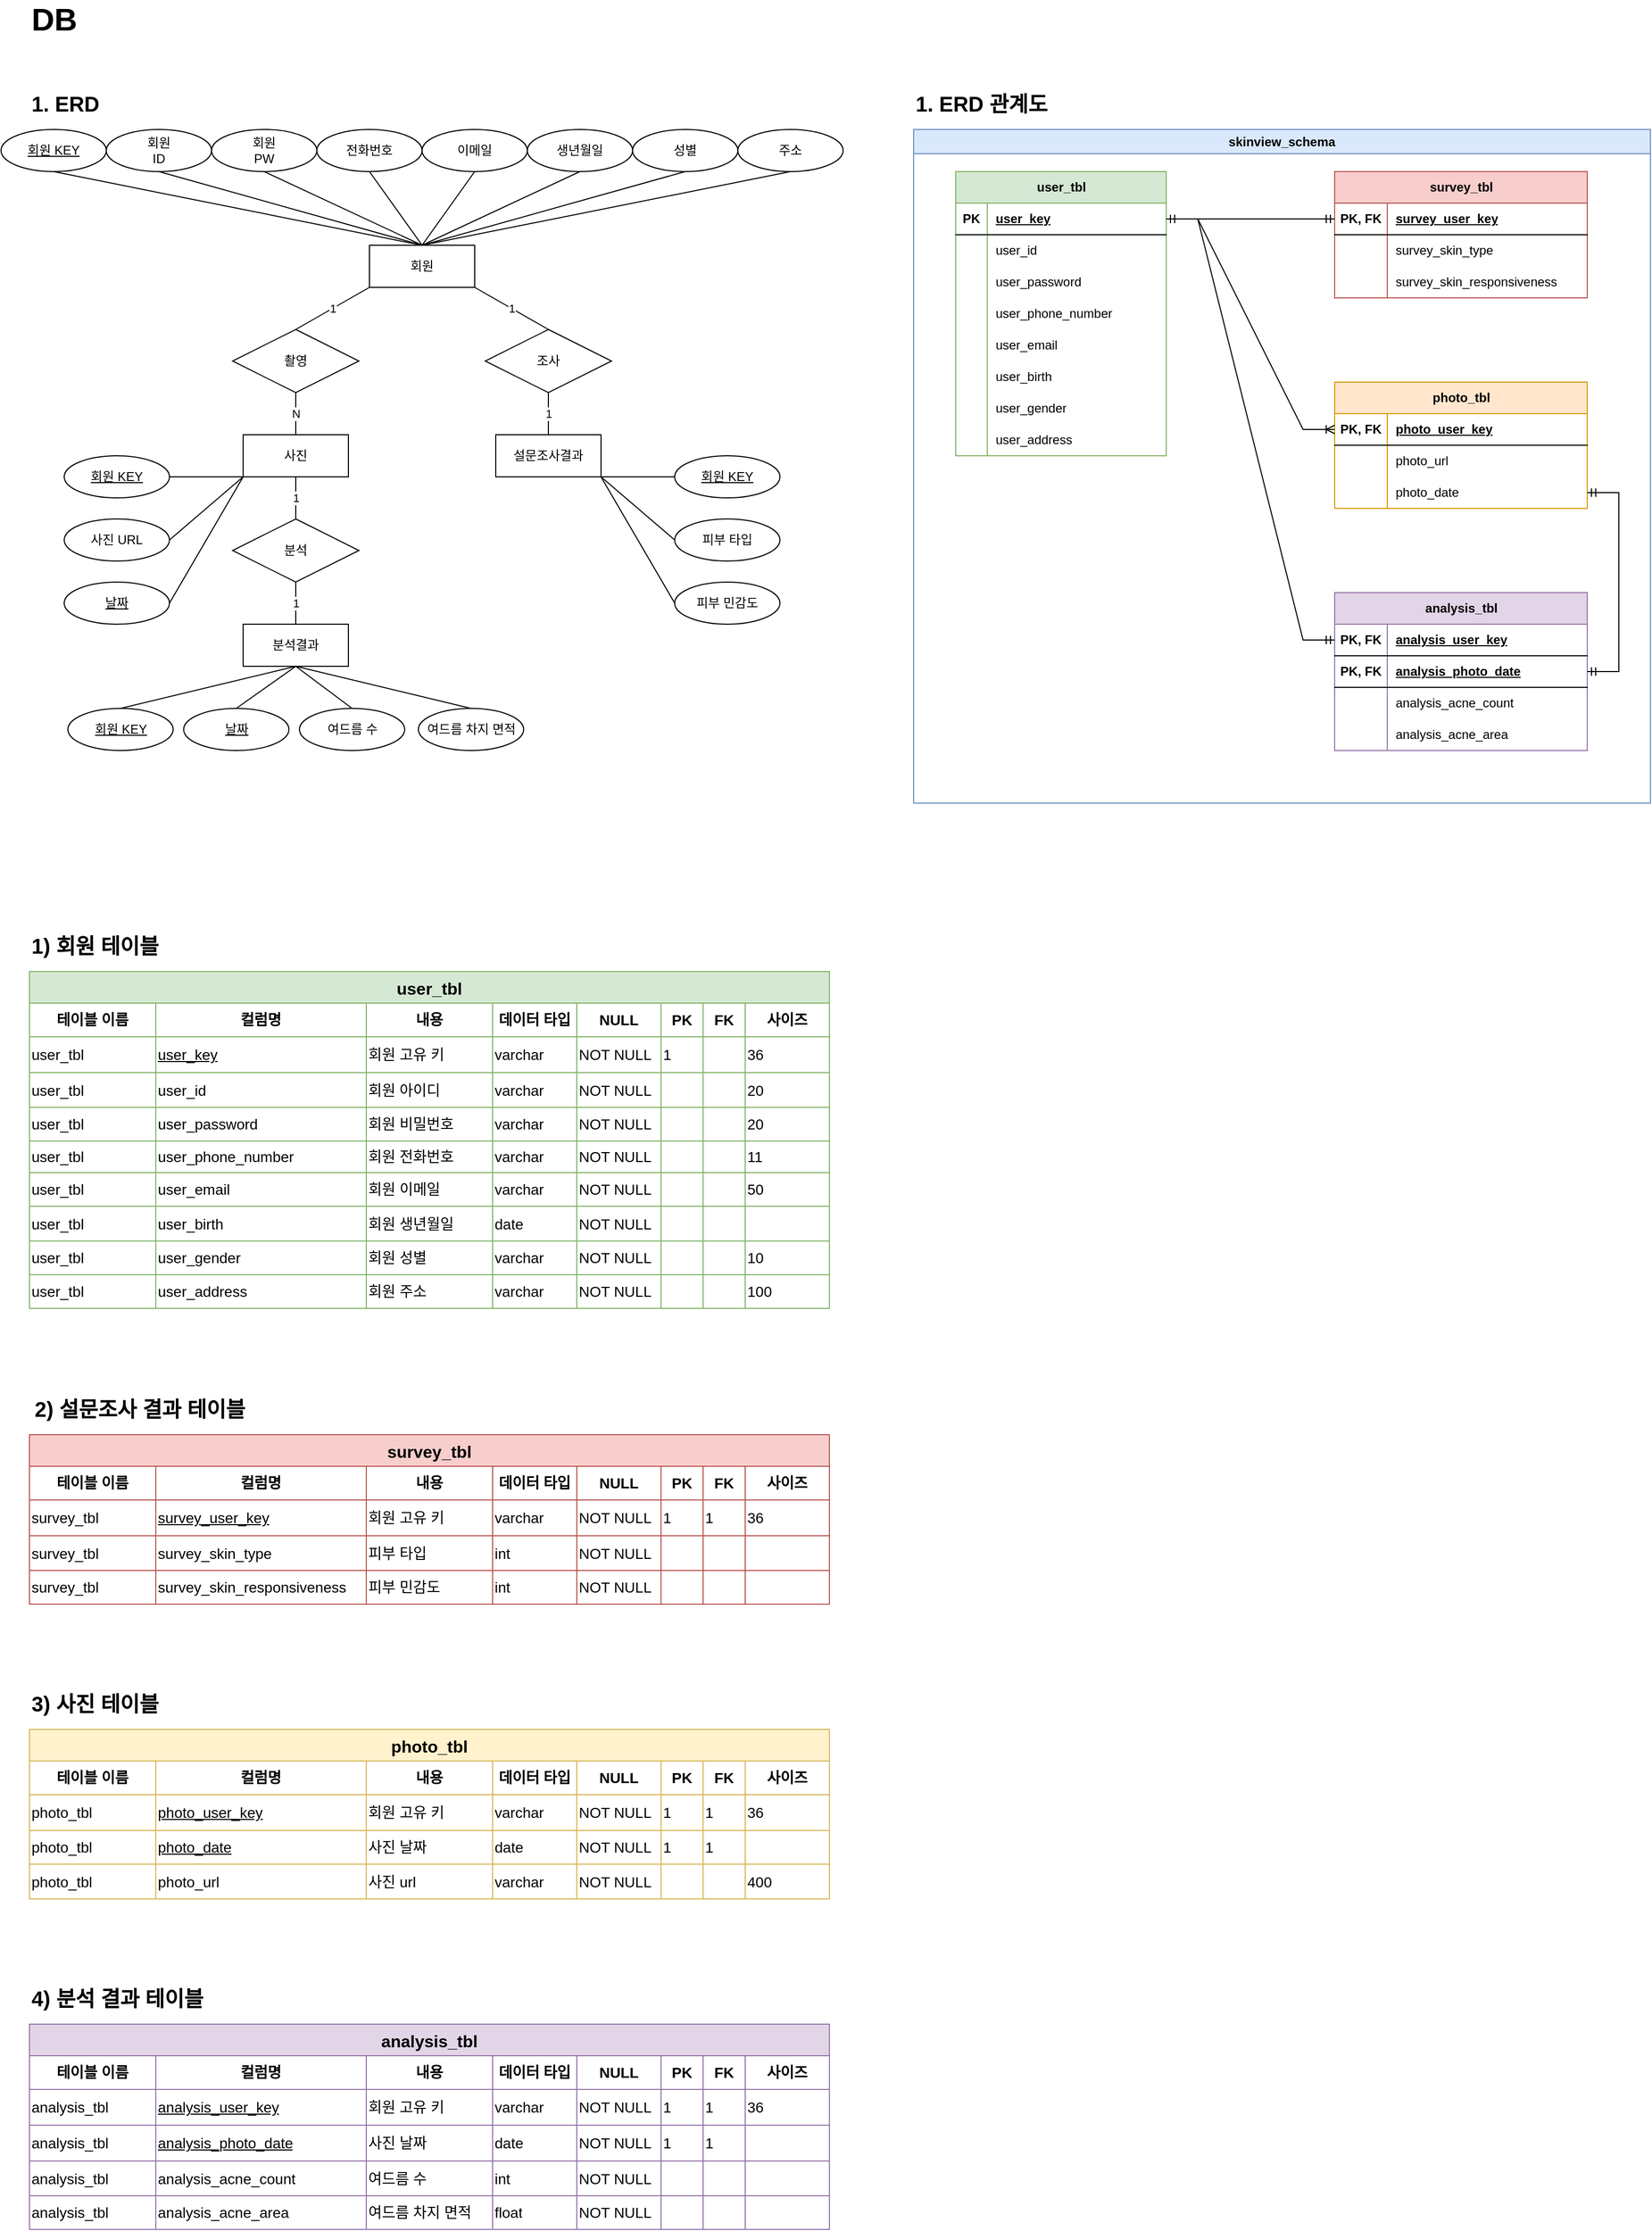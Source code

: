 <mxfile version="28.0.6">
  <diagram name="페이지-1" id="psWSUqXnJ3mYuiBxLyal">
    <mxGraphModel dx="1358" dy="740" grid="1" gridSize="10" guides="1" tooltips="1" connect="1" arrows="1" fold="1" page="1" pageScale="1" pageWidth="827" pageHeight="1169" math="0" shadow="0">
      <root>
        <mxCell id="0" />
        <mxCell id="1" parent="0" />
        <mxCell id="A9HPcWfNnL1BEkyjVgaU-159" value="DB" style="text;html=1;align=left;verticalAlign=middle;whiteSpace=wrap;rounded=0;fontStyle=1;fontSize=30;" vertex="1" parent="1">
          <mxGeometry x="40" y="40" width="60" height="30" as="geometry" />
        </mxCell>
        <mxCell id="A9HPcWfNnL1BEkyjVgaU-160" value="user_tbl" style="shape=table;startSize=30;container=1;collapsible=0;childLayout=tableLayout;strokeColor=#82b366;fontSize=16;fillColor=#d5e8d4;fontStyle=1" vertex="1" parent="1">
          <mxGeometry x="40" y="960" width="760" height="320" as="geometry" />
        </mxCell>
        <mxCell id="A9HPcWfNnL1BEkyjVgaU-161" value="" style="shape=tableRow;horizontal=0;startSize=0;swimlaneHead=0;swimlaneBody=0;strokeColor=inherit;top=0;left=0;bottom=0;right=0;collapsible=0;dropTarget=0;fillColor=none;points=[[0,0.5],[1,0.5]];portConstraint=eastwest;fontSize=16;" vertex="1" parent="A9HPcWfNnL1BEkyjVgaU-160">
          <mxGeometry y="30" width="760" height="32" as="geometry" />
        </mxCell>
        <mxCell id="A9HPcWfNnL1BEkyjVgaU-162" value="테이블 이름" style="shape=partialRectangle;html=1;whiteSpace=wrap;connectable=0;strokeColor=inherit;overflow=hidden;fillColor=none;top=0;left=0;bottom=0;right=0;pointerEvents=1;fontSize=14;fontStyle=1" vertex="1" parent="A9HPcWfNnL1BEkyjVgaU-161">
          <mxGeometry width="120" height="32" as="geometry">
            <mxRectangle width="120" height="32" as="alternateBounds" />
          </mxGeometry>
        </mxCell>
        <mxCell id="A9HPcWfNnL1BEkyjVgaU-163" value="컬럼명" style="shape=partialRectangle;html=1;whiteSpace=wrap;connectable=0;strokeColor=inherit;overflow=hidden;fillColor=none;top=0;left=0;bottom=0;right=0;pointerEvents=1;fontSize=14;fontStyle=1" vertex="1" parent="A9HPcWfNnL1BEkyjVgaU-161">
          <mxGeometry x="120" width="200" height="32" as="geometry">
            <mxRectangle width="200" height="32" as="alternateBounds" />
          </mxGeometry>
        </mxCell>
        <mxCell id="A9HPcWfNnL1BEkyjVgaU-164" value="내용" style="shape=partialRectangle;html=1;whiteSpace=wrap;connectable=0;strokeColor=inherit;overflow=hidden;fillColor=none;top=0;left=0;bottom=0;right=0;pointerEvents=1;fontSize=14;fontStyle=1" vertex="1" parent="A9HPcWfNnL1BEkyjVgaU-161">
          <mxGeometry x="320" width="120" height="32" as="geometry">
            <mxRectangle width="120" height="32" as="alternateBounds" />
          </mxGeometry>
        </mxCell>
        <mxCell id="A9HPcWfNnL1BEkyjVgaU-234" value="데이터 타입" style="shape=partialRectangle;html=1;whiteSpace=wrap;connectable=0;strokeColor=inherit;overflow=hidden;fillColor=none;top=0;left=0;bottom=0;right=0;pointerEvents=1;fontSize=14;fontStyle=1" vertex="1" parent="A9HPcWfNnL1BEkyjVgaU-161">
          <mxGeometry x="440" width="80" height="32" as="geometry">
            <mxRectangle width="80" height="32" as="alternateBounds" />
          </mxGeometry>
        </mxCell>
        <mxCell id="A9HPcWfNnL1BEkyjVgaU-243" value="NULL" style="shape=partialRectangle;html=1;whiteSpace=wrap;connectable=0;strokeColor=inherit;overflow=hidden;fillColor=none;top=0;left=0;bottom=0;right=0;pointerEvents=1;fontSize=14;fontStyle=1" vertex="1" parent="A9HPcWfNnL1BEkyjVgaU-161">
          <mxGeometry x="520" width="80" height="32" as="geometry">
            <mxRectangle width="80" height="32" as="alternateBounds" />
          </mxGeometry>
        </mxCell>
        <mxCell id="A9HPcWfNnL1BEkyjVgaU-519" value="PK" style="shape=partialRectangle;html=1;whiteSpace=wrap;connectable=0;strokeColor=inherit;overflow=hidden;fillColor=none;top=0;left=0;bottom=0;right=0;pointerEvents=1;fontSize=14;fontStyle=1" vertex="1" parent="A9HPcWfNnL1BEkyjVgaU-161">
          <mxGeometry x="600" width="40" height="32" as="geometry">
            <mxRectangle width="40" height="32" as="alternateBounds" />
          </mxGeometry>
        </mxCell>
        <mxCell id="A9HPcWfNnL1BEkyjVgaU-252" value="FK" style="shape=partialRectangle;html=1;whiteSpace=wrap;connectable=0;strokeColor=inherit;overflow=hidden;fillColor=none;top=0;left=0;bottom=0;right=0;pointerEvents=1;fontSize=14;fontStyle=1" vertex="1" parent="A9HPcWfNnL1BEkyjVgaU-161">
          <mxGeometry x="640" width="40" height="32" as="geometry">
            <mxRectangle width="40" height="32" as="alternateBounds" />
          </mxGeometry>
        </mxCell>
        <mxCell id="A9HPcWfNnL1BEkyjVgaU-261" value="사이즈" style="shape=partialRectangle;html=1;whiteSpace=wrap;connectable=0;strokeColor=inherit;overflow=hidden;fillColor=none;top=0;left=0;bottom=0;right=0;pointerEvents=1;fontSize=14;fontStyle=1" vertex="1" parent="A9HPcWfNnL1BEkyjVgaU-161">
          <mxGeometry x="680" width="80" height="32" as="geometry">
            <mxRectangle width="80" height="32" as="alternateBounds" />
          </mxGeometry>
        </mxCell>
        <mxCell id="A9HPcWfNnL1BEkyjVgaU-165" value="" style="shape=tableRow;horizontal=0;startSize=0;swimlaneHead=0;swimlaneBody=0;strokeColor=inherit;top=0;left=0;bottom=0;right=0;collapsible=0;dropTarget=0;fillColor=none;points=[[0,0.5],[1,0.5]];portConstraint=eastwest;fontSize=16;" vertex="1" parent="A9HPcWfNnL1BEkyjVgaU-160">
          <mxGeometry y="62" width="760" height="34" as="geometry" />
        </mxCell>
        <mxCell id="A9HPcWfNnL1BEkyjVgaU-166" value="user_tbl" style="shape=partialRectangle;html=1;whiteSpace=wrap;connectable=0;strokeColor=inherit;overflow=hidden;fillColor=none;top=0;left=0;bottom=0;right=0;pointerEvents=1;fontSize=14;align=left;" vertex="1" parent="A9HPcWfNnL1BEkyjVgaU-165">
          <mxGeometry width="120" height="34" as="geometry">
            <mxRectangle width="120" height="34" as="alternateBounds" />
          </mxGeometry>
        </mxCell>
        <mxCell id="A9HPcWfNnL1BEkyjVgaU-167" value="user_key" style="shape=partialRectangle;html=1;whiteSpace=wrap;connectable=0;strokeColor=inherit;overflow=hidden;fillColor=none;top=0;left=0;bottom=0;right=0;pointerEvents=1;fontSize=14;align=left;fontStyle=4" vertex="1" parent="A9HPcWfNnL1BEkyjVgaU-165">
          <mxGeometry x="120" width="200" height="34" as="geometry">
            <mxRectangle width="200" height="34" as="alternateBounds" />
          </mxGeometry>
        </mxCell>
        <mxCell id="A9HPcWfNnL1BEkyjVgaU-168" value="회원 고유 키" style="shape=partialRectangle;html=1;whiteSpace=wrap;connectable=0;strokeColor=inherit;overflow=hidden;fillColor=none;top=0;left=0;bottom=0;right=0;pointerEvents=1;fontSize=14;align=left;" vertex="1" parent="A9HPcWfNnL1BEkyjVgaU-165">
          <mxGeometry x="320" width="120" height="34" as="geometry">
            <mxRectangle width="120" height="34" as="alternateBounds" />
          </mxGeometry>
        </mxCell>
        <mxCell id="A9HPcWfNnL1BEkyjVgaU-235" value="varchar" style="shape=partialRectangle;html=1;whiteSpace=wrap;connectable=0;strokeColor=inherit;overflow=hidden;fillColor=none;top=0;left=0;bottom=0;right=0;pointerEvents=1;fontSize=14;align=left;" vertex="1" parent="A9HPcWfNnL1BEkyjVgaU-165">
          <mxGeometry x="440" width="80" height="34" as="geometry">
            <mxRectangle width="80" height="34" as="alternateBounds" />
          </mxGeometry>
        </mxCell>
        <mxCell id="A9HPcWfNnL1BEkyjVgaU-244" value="NOT NULL" style="shape=partialRectangle;html=1;whiteSpace=wrap;connectable=0;strokeColor=inherit;overflow=hidden;fillColor=none;top=0;left=0;bottom=0;right=0;pointerEvents=1;fontSize=14;align=left;" vertex="1" parent="A9HPcWfNnL1BEkyjVgaU-165">
          <mxGeometry x="520" width="80" height="34" as="geometry">
            <mxRectangle width="80" height="34" as="alternateBounds" />
          </mxGeometry>
        </mxCell>
        <mxCell id="A9HPcWfNnL1BEkyjVgaU-520" value="1" style="shape=partialRectangle;html=1;whiteSpace=wrap;connectable=0;strokeColor=inherit;overflow=hidden;fillColor=none;top=0;left=0;bottom=0;right=0;pointerEvents=1;fontSize=14;align=left;" vertex="1" parent="A9HPcWfNnL1BEkyjVgaU-165">
          <mxGeometry x="600" width="40" height="34" as="geometry">
            <mxRectangle width="40" height="34" as="alternateBounds" />
          </mxGeometry>
        </mxCell>
        <mxCell id="A9HPcWfNnL1BEkyjVgaU-253" value="" style="shape=partialRectangle;html=1;whiteSpace=wrap;connectable=0;strokeColor=inherit;overflow=hidden;fillColor=none;top=0;left=0;bottom=0;right=0;pointerEvents=1;fontSize=14;align=left;" vertex="1" parent="A9HPcWfNnL1BEkyjVgaU-165">
          <mxGeometry x="640" width="40" height="34" as="geometry">
            <mxRectangle width="40" height="34" as="alternateBounds" />
          </mxGeometry>
        </mxCell>
        <mxCell id="A9HPcWfNnL1BEkyjVgaU-262" value="36" style="shape=partialRectangle;html=1;whiteSpace=wrap;connectable=0;strokeColor=inherit;overflow=hidden;fillColor=none;top=0;left=0;bottom=0;right=0;pointerEvents=1;fontSize=14;align=left;" vertex="1" parent="A9HPcWfNnL1BEkyjVgaU-165">
          <mxGeometry x="680" width="80" height="34" as="geometry">
            <mxRectangle width="80" height="34" as="alternateBounds" />
          </mxGeometry>
        </mxCell>
        <mxCell id="A9HPcWfNnL1BEkyjVgaU-169" value="" style="shape=tableRow;horizontal=0;startSize=0;swimlaneHead=0;swimlaneBody=0;strokeColor=inherit;top=0;left=0;bottom=0;right=0;collapsible=0;dropTarget=0;fillColor=none;points=[[0,0.5],[1,0.5]];portConstraint=eastwest;fontSize=16;" vertex="1" parent="A9HPcWfNnL1BEkyjVgaU-160">
          <mxGeometry y="96" width="760" height="33" as="geometry" />
        </mxCell>
        <mxCell id="A9HPcWfNnL1BEkyjVgaU-170" value="user_tbl" style="shape=partialRectangle;html=1;whiteSpace=wrap;connectable=0;strokeColor=inherit;overflow=hidden;fillColor=none;top=0;left=0;bottom=0;right=0;pointerEvents=1;fontSize=14;align=left;" vertex="1" parent="A9HPcWfNnL1BEkyjVgaU-169">
          <mxGeometry width="120" height="33" as="geometry">
            <mxRectangle width="120" height="33" as="alternateBounds" />
          </mxGeometry>
        </mxCell>
        <mxCell id="A9HPcWfNnL1BEkyjVgaU-171" value="user_id" style="shape=partialRectangle;html=1;whiteSpace=wrap;connectable=0;strokeColor=inherit;overflow=hidden;fillColor=none;top=0;left=0;bottom=0;right=0;pointerEvents=1;fontSize=14;align=left;" vertex="1" parent="A9HPcWfNnL1BEkyjVgaU-169">
          <mxGeometry x="120" width="200" height="33" as="geometry">
            <mxRectangle width="200" height="33" as="alternateBounds" />
          </mxGeometry>
        </mxCell>
        <mxCell id="A9HPcWfNnL1BEkyjVgaU-172" value="회원 아이디" style="shape=partialRectangle;html=1;whiteSpace=wrap;connectable=0;strokeColor=inherit;overflow=hidden;fillColor=none;top=0;left=0;bottom=0;right=0;pointerEvents=1;fontSize=14;align=left;" vertex="1" parent="A9HPcWfNnL1BEkyjVgaU-169">
          <mxGeometry x="320" width="120" height="33" as="geometry">
            <mxRectangle width="120" height="33" as="alternateBounds" />
          </mxGeometry>
        </mxCell>
        <mxCell id="A9HPcWfNnL1BEkyjVgaU-236" value="varchar" style="shape=partialRectangle;html=1;whiteSpace=wrap;connectable=0;strokeColor=inherit;overflow=hidden;fillColor=none;top=0;left=0;bottom=0;right=0;pointerEvents=1;fontSize=14;align=left;" vertex="1" parent="A9HPcWfNnL1BEkyjVgaU-169">
          <mxGeometry x="440" width="80" height="33" as="geometry">
            <mxRectangle width="80" height="33" as="alternateBounds" />
          </mxGeometry>
        </mxCell>
        <mxCell id="A9HPcWfNnL1BEkyjVgaU-245" value="NOT NULL" style="shape=partialRectangle;html=1;whiteSpace=wrap;connectable=0;strokeColor=inherit;overflow=hidden;fillColor=none;top=0;left=0;bottom=0;right=0;pointerEvents=1;fontSize=14;align=left;" vertex="1" parent="A9HPcWfNnL1BEkyjVgaU-169">
          <mxGeometry x="520" width="80" height="33" as="geometry">
            <mxRectangle width="80" height="33" as="alternateBounds" />
          </mxGeometry>
        </mxCell>
        <mxCell id="A9HPcWfNnL1BEkyjVgaU-521" style="shape=partialRectangle;html=1;whiteSpace=wrap;connectable=0;strokeColor=inherit;overflow=hidden;fillColor=none;top=0;left=0;bottom=0;right=0;pointerEvents=1;fontSize=14;align=left;" vertex="1" parent="A9HPcWfNnL1BEkyjVgaU-169">
          <mxGeometry x="600" width="40" height="33" as="geometry">
            <mxRectangle width="40" height="33" as="alternateBounds" />
          </mxGeometry>
        </mxCell>
        <mxCell id="A9HPcWfNnL1BEkyjVgaU-254" style="shape=partialRectangle;html=1;whiteSpace=wrap;connectable=0;strokeColor=inherit;overflow=hidden;fillColor=none;top=0;left=0;bottom=0;right=0;pointerEvents=1;fontSize=14;align=left;" vertex="1" parent="A9HPcWfNnL1BEkyjVgaU-169">
          <mxGeometry x="640" width="40" height="33" as="geometry">
            <mxRectangle width="40" height="33" as="alternateBounds" />
          </mxGeometry>
        </mxCell>
        <mxCell id="A9HPcWfNnL1BEkyjVgaU-263" value="20" style="shape=partialRectangle;html=1;whiteSpace=wrap;connectable=0;strokeColor=inherit;overflow=hidden;fillColor=none;top=0;left=0;bottom=0;right=0;pointerEvents=1;fontSize=14;align=left;" vertex="1" parent="A9HPcWfNnL1BEkyjVgaU-169">
          <mxGeometry x="680" width="80" height="33" as="geometry">
            <mxRectangle width="80" height="33" as="alternateBounds" />
          </mxGeometry>
        </mxCell>
        <mxCell id="A9HPcWfNnL1BEkyjVgaU-173" style="shape=tableRow;horizontal=0;startSize=0;swimlaneHead=0;swimlaneBody=0;strokeColor=inherit;top=0;left=0;bottom=0;right=0;collapsible=0;dropTarget=0;fillColor=none;points=[[0,0.5],[1,0.5]];portConstraint=eastwest;fontSize=16;" vertex="1" parent="A9HPcWfNnL1BEkyjVgaU-160">
          <mxGeometry y="129" width="760" height="32" as="geometry" />
        </mxCell>
        <mxCell id="A9HPcWfNnL1BEkyjVgaU-174" value="user_tbl" style="shape=partialRectangle;html=1;whiteSpace=wrap;connectable=0;strokeColor=inherit;overflow=hidden;fillColor=none;top=0;left=0;bottom=0;right=0;pointerEvents=1;fontSize=14;align=left;" vertex="1" parent="A9HPcWfNnL1BEkyjVgaU-173">
          <mxGeometry width="120" height="32" as="geometry">
            <mxRectangle width="120" height="32" as="alternateBounds" />
          </mxGeometry>
        </mxCell>
        <mxCell id="A9HPcWfNnL1BEkyjVgaU-175" value="user_password" style="shape=partialRectangle;html=1;whiteSpace=wrap;connectable=0;strokeColor=inherit;overflow=hidden;fillColor=none;top=0;left=0;bottom=0;right=0;pointerEvents=1;fontSize=14;align=left;" vertex="1" parent="A9HPcWfNnL1BEkyjVgaU-173">
          <mxGeometry x="120" width="200" height="32" as="geometry">
            <mxRectangle width="200" height="32" as="alternateBounds" />
          </mxGeometry>
        </mxCell>
        <mxCell id="A9HPcWfNnL1BEkyjVgaU-176" value="회원 비밀번호" style="shape=partialRectangle;html=1;whiteSpace=wrap;connectable=0;strokeColor=inherit;overflow=hidden;fillColor=none;top=0;left=0;bottom=0;right=0;pointerEvents=1;fontSize=14;align=left;" vertex="1" parent="A9HPcWfNnL1BEkyjVgaU-173">
          <mxGeometry x="320" width="120" height="32" as="geometry">
            <mxRectangle width="120" height="32" as="alternateBounds" />
          </mxGeometry>
        </mxCell>
        <mxCell id="A9HPcWfNnL1BEkyjVgaU-237" value="varchar" style="shape=partialRectangle;html=1;whiteSpace=wrap;connectable=0;strokeColor=inherit;overflow=hidden;fillColor=none;top=0;left=0;bottom=0;right=0;pointerEvents=1;fontSize=14;align=left;" vertex="1" parent="A9HPcWfNnL1BEkyjVgaU-173">
          <mxGeometry x="440" width="80" height="32" as="geometry">
            <mxRectangle width="80" height="32" as="alternateBounds" />
          </mxGeometry>
        </mxCell>
        <mxCell id="A9HPcWfNnL1BEkyjVgaU-246" value="NOT NULL" style="shape=partialRectangle;html=1;whiteSpace=wrap;connectable=0;strokeColor=inherit;overflow=hidden;fillColor=none;top=0;left=0;bottom=0;right=0;pointerEvents=1;fontSize=14;align=left;" vertex="1" parent="A9HPcWfNnL1BEkyjVgaU-173">
          <mxGeometry x="520" width="80" height="32" as="geometry">
            <mxRectangle width="80" height="32" as="alternateBounds" />
          </mxGeometry>
        </mxCell>
        <mxCell id="A9HPcWfNnL1BEkyjVgaU-522" style="shape=partialRectangle;html=1;whiteSpace=wrap;connectable=0;strokeColor=inherit;overflow=hidden;fillColor=none;top=0;left=0;bottom=0;right=0;pointerEvents=1;fontSize=14;align=left;" vertex="1" parent="A9HPcWfNnL1BEkyjVgaU-173">
          <mxGeometry x="600" width="40" height="32" as="geometry">
            <mxRectangle width="40" height="32" as="alternateBounds" />
          </mxGeometry>
        </mxCell>
        <mxCell id="A9HPcWfNnL1BEkyjVgaU-255" style="shape=partialRectangle;html=1;whiteSpace=wrap;connectable=0;strokeColor=inherit;overflow=hidden;fillColor=none;top=0;left=0;bottom=0;right=0;pointerEvents=1;fontSize=14;align=left;" vertex="1" parent="A9HPcWfNnL1BEkyjVgaU-173">
          <mxGeometry x="640" width="40" height="32" as="geometry">
            <mxRectangle width="40" height="32" as="alternateBounds" />
          </mxGeometry>
        </mxCell>
        <mxCell id="A9HPcWfNnL1BEkyjVgaU-264" value="20" style="shape=partialRectangle;html=1;whiteSpace=wrap;connectable=0;strokeColor=inherit;overflow=hidden;fillColor=none;top=0;left=0;bottom=0;right=0;pointerEvents=1;fontSize=14;align=left;" vertex="1" parent="A9HPcWfNnL1BEkyjVgaU-173">
          <mxGeometry x="680" width="80" height="32" as="geometry">
            <mxRectangle width="80" height="32" as="alternateBounds" />
          </mxGeometry>
        </mxCell>
        <mxCell id="A9HPcWfNnL1BEkyjVgaU-177" style="shape=tableRow;horizontal=0;startSize=0;swimlaneHead=0;swimlaneBody=0;strokeColor=inherit;top=0;left=0;bottom=0;right=0;collapsible=0;dropTarget=0;fillColor=none;points=[[0,0.5],[1,0.5]];portConstraint=eastwest;fontSize=16;" vertex="1" parent="A9HPcWfNnL1BEkyjVgaU-160">
          <mxGeometry y="161" width="760" height="30" as="geometry" />
        </mxCell>
        <mxCell id="A9HPcWfNnL1BEkyjVgaU-178" value="user_tbl" style="shape=partialRectangle;html=1;whiteSpace=wrap;connectable=0;strokeColor=inherit;overflow=hidden;fillColor=none;top=0;left=0;bottom=0;right=0;pointerEvents=1;fontSize=14;align=left;" vertex="1" parent="A9HPcWfNnL1BEkyjVgaU-177">
          <mxGeometry width="120" height="30" as="geometry">
            <mxRectangle width="120" height="30" as="alternateBounds" />
          </mxGeometry>
        </mxCell>
        <mxCell id="A9HPcWfNnL1BEkyjVgaU-179" value="user_phone_number" style="shape=partialRectangle;html=1;whiteSpace=wrap;connectable=0;strokeColor=inherit;overflow=hidden;fillColor=none;top=0;left=0;bottom=0;right=0;pointerEvents=1;fontSize=14;align=left;" vertex="1" parent="A9HPcWfNnL1BEkyjVgaU-177">
          <mxGeometry x="120" width="200" height="30" as="geometry">
            <mxRectangle width="200" height="30" as="alternateBounds" />
          </mxGeometry>
        </mxCell>
        <mxCell id="A9HPcWfNnL1BEkyjVgaU-180" value="회원 전화번호" style="shape=partialRectangle;html=1;whiteSpace=wrap;connectable=0;strokeColor=inherit;overflow=hidden;fillColor=none;top=0;left=0;bottom=0;right=0;pointerEvents=1;fontSize=14;align=left;" vertex="1" parent="A9HPcWfNnL1BEkyjVgaU-177">
          <mxGeometry x="320" width="120" height="30" as="geometry">
            <mxRectangle width="120" height="30" as="alternateBounds" />
          </mxGeometry>
        </mxCell>
        <mxCell id="A9HPcWfNnL1BEkyjVgaU-238" value="varchar" style="shape=partialRectangle;html=1;whiteSpace=wrap;connectable=0;strokeColor=inherit;overflow=hidden;fillColor=none;top=0;left=0;bottom=0;right=0;pointerEvents=1;fontSize=14;align=left;" vertex="1" parent="A9HPcWfNnL1BEkyjVgaU-177">
          <mxGeometry x="440" width="80" height="30" as="geometry">
            <mxRectangle width="80" height="30" as="alternateBounds" />
          </mxGeometry>
        </mxCell>
        <mxCell id="A9HPcWfNnL1BEkyjVgaU-247" value="NOT NULL" style="shape=partialRectangle;html=1;whiteSpace=wrap;connectable=0;strokeColor=inherit;overflow=hidden;fillColor=none;top=0;left=0;bottom=0;right=0;pointerEvents=1;fontSize=14;align=left;" vertex="1" parent="A9HPcWfNnL1BEkyjVgaU-177">
          <mxGeometry x="520" width="80" height="30" as="geometry">
            <mxRectangle width="80" height="30" as="alternateBounds" />
          </mxGeometry>
        </mxCell>
        <mxCell id="A9HPcWfNnL1BEkyjVgaU-523" style="shape=partialRectangle;html=1;whiteSpace=wrap;connectable=0;strokeColor=inherit;overflow=hidden;fillColor=none;top=0;left=0;bottom=0;right=0;pointerEvents=1;fontSize=14;align=left;" vertex="1" parent="A9HPcWfNnL1BEkyjVgaU-177">
          <mxGeometry x="600" width="40" height="30" as="geometry">
            <mxRectangle width="40" height="30" as="alternateBounds" />
          </mxGeometry>
        </mxCell>
        <mxCell id="A9HPcWfNnL1BEkyjVgaU-256" style="shape=partialRectangle;html=1;whiteSpace=wrap;connectable=0;strokeColor=inherit;overflow=hidden;fillColor=none;top=0;left=0;bottom=0;right=0;pointerEvents=1;fontSize=14;align=left;" vertex="1" parent="A9HPcWfNnL1BEkyjVgaU-177">
          <mxGeometry x="640" width="40" height="30" as="geometry">
            <mxRectangle width="40" height="30" as="alternateBounds" />
          </mxGeometry>
        </mxCell>
        <mxCell id="A9HPcWfNnL1BEkyjVgaU-265" value="11" style="shape=partialRectangle;html=1;whiteSpace=wrap;connectable=0;strokeColor=inherit;overflow=hidden;fillColor=none;top=0;left=0;bottom=0;right=0;pointerEvents=1;fontSize=14;align=left;" vertex="1" parent="A9HPcWfNnL1BEkyjVgaU-177">
          <mxGeometry x="680" width="80" height="30" as="geometry">
            <mxRectangle width="80" height="30" as="alternateBounds" />
          </mxGeometry>
        </mxCell>
        <mxCell id="A9HPcWfNnL1BEkyjVgaU-181" style="shape=tableRow;horizontal=0;startSize=0;swimlaneHead=0;swimlaneBody=0;strokeColor=inherit;top=0;left=0;bottom=0;right=0;collapsible=0;dropTarget=0;fillColor=none;points=[[0,0.5],[1,0.5]];portConstraint=eastwest;fontSize=16;" vertex="1" parent="A9HPcWfNnL1BEkyjVgaU-160">
          <mxGeometry y="191" width="760" height="32" as="geometry" />
        </mxCell>
        <mxCell id="A9HPcWfNnL1BEkyjVgaU-182" value="user_tbl" style="shape=partialRectangle;html=1;whiteSpace=wrap;connectable=0;strokeColor=inherit;overflow=hidden;fillColor=none;top=0;left=0;bottom=0;right=0;pointerEvents=1;fontSize=14;align=left;" vertex="1" parent="A9HPcWfNnL1BEkyjVgaU-181">
          <mxGeometry width="120" height="32" as="geometry">
            <mxRectangle width="120" height="32" as="alternateBounds" />
          </mxGeometry>
        </mxCell>
        <mxCell id="A9HPcWfNnL1BEkyjVgaU-183" value="user_email" style="shape=partialRectangle;html=1;whiteSpace=wrap;connectable=0;strokeColor=inherit;overflow=hidden;fillColor=none;top=0;left=0;bottom=0;right=0;pointerEvents=1;fontSize=14;align=left;" vertex="1" parent="A9HPcWfNnL1BEkyjVgaU-181">
          <mxGeometry x="120" width="200" height="32" as="geometry">
            <mxRectangle width="200" height="32" as="alternateBounds" />
          </mxGeometry>
        </mxCell>
        <mxCell id="A9HPcWfNnL1BEkyjVgaU-184" value="회원 이메일" style="shape=partialRectangle;html=1;whiteSpace=wrap;connectable=0;strokeColor=inherit;overflow=hidden;fillColor=none;top=0;left=0;bottom=0;right=0;pointerEvents=1;fontSize=14;align=left;" vertex="1" parent="A9HPcWfNnL1BEkyjVgaU-181">
          <mxGeometry x="320" width="120" height="32" as="geometry">
            <mxRectangle width="120" height="32" as="alternateBounds" />
          </mxGeometry>
        </mxCell>
        <mxCell id="A9HPcWfNnL1BEkyjVgaU-239" value="varchar" style="shape=partialRectangle;html=1;whiteSpace=wrap;connectable=0;strokeColor=inherit;overflow=hidden;fillColor=none;top=0;left=0;bottom=0;right=0;pointerEvents=1;fontSize=14;align=left;" vertex="1" parent="A9HPcWfNnL1BEkyjVgaU-181">
          <mxGeometry x="440" width="80" height="32" as="geometry">
            <mxRectangle width="80" height="32" as="alternateBounds" />
          </mxGeometry>
        </mxCell>
        <mxCell id="A9HPcWfNnL1BEkyjVgaU-248" value="NOT NULL" style="shape=partialRectangle;html=1;whiteSpace=wrap;connectable=0;strokeColor=inherit;overflow=hidden;fillColor=none;top=0;left=0;bottom=0;right=0;pointerEvents=1;fontSize=14;align=left;" vertex="1" parent="A9HPcWfNnL1BEkyjVgaU-181">
          <mxGeometry x="520" width="80" height="32" as="geometry">
            <mxRectangle width="80" height="32" as="alternateBounds" />
          </mxGeometry>
        </mxCell>
        <mxCell id="A9HPcWfNnL1BEkyjVgaU-524" style="shape=partialRectangle;html=1;whiteSpace=wrap;connectable=0;strokeColor=inherit;overflow=hidden;fillColor=none;top=0;left=0;bottom=0;right=0;pointerEvents=1;fontSize=14;align=left;" vertex="1" parent="A9HPcWfNnL1BEkyjVgaU-181">
          <mxGeometry x="600" width="40" height="32" as="geometry">
            <mxRectangle width="40" height="32" as="alternateBounds" />
          </mxGeometry>
        </mxCell>
        <mxCell id="A9HPcWfNnL1BEkyjVgaU-257" style="shape=partialRectangle;html=1;whiteSpace=wrap;connectable=0;strokeColor=inherit;overflow=hidden;fillColor=none;top=0;left=0;bottom=0;right=0;pointerEvents=1;fontSize=14;align=left;" vertex="1" parent="A9HPcWfNnL1BEkyjVgaU-181">
          <mxGeometry x="640" width="40" height="32" as="geometry">
            <mxRectangle width="40" height="32" as="alternateBounds" />
          </mxGeometry>
        </mxCell>
        <mxCell id="A9HPcWfNnL1BEkyjVgaU-266" value="50" style="shape=partialRectangle;html=1;whiteSpace=wrap;connectable=0;strokeColor=inherit;overflow=hidden;fillColor=none;top=0;left=0;bottom=0;right=0;pointerEvents=1;fontSize=14;align=left;" vertex="1" parent="A9HPcWfNnL1BEkyjVgaU-181">
          <mxGeometry x="680" width="80" height="32" as="geometry">
            <mxRectangle width="80" height="32" as="alternateBounds" />
          </mxGeometry>
        </mxCell>
        <mxCell id="A9HPcWfNnL1BEkyjVgaU-185" style="shape=tableRow;horizontal=0;startSize=0;swimlaneHead=0;swimlaneBody=0;strokeColor=inherit;top=0;left=0;bottom=0;right=0;collapsible=0;dropTarget=0;fillColor=none;points=[[0,0.5],[1,0.5]];portConstraint=eastwest;fontSize=16;" vertex="1" parent="A9HPcWfNnL1BEkyjVgaU-160">
          <mxGeometry y="223" width="760" height="33" as="geometry" />
        </mxCell>
        <mxCell id="A9HPcWfNnL1BEkyjVgaU-186" value="user_tbl" style="shape=partialRectangle;html=1;whiteSpace=wrap;connectable=0;strokeColor=inherit;overflow=hidden;fillColor=none;top=0;left=0;bottom=0;right=0;pointerEvents=1;fontSize=14;align=left;" vertex="1" parent="A9HPcWfNnL1BEkyjVgaU-185">
          <mxGeometry width="120" height="33" as="geometry">
            <mxRectangle width="120" height="33" as="alternateBounds" />
          </mxGeometry>
        </mxCell>
        <mxCell id="A9HPcWfNnL1BEkyjVgaU-187" value="user_birth" style="shape=partialRectangle;html=1;whiteSpace=wrap;connectable=0;strokeColor=inherit;overflow=hidden;fillColor=none;top=0;left=0;bottom=0;right=0;pointerEvents=1;fontSize=14;align=left;" vertex="1" parent="A9HPcWfNnL1BEkyjVgaU-185">
          <mxGeometry x="120" width="200" height="33" as="geometry">
            <mxRectangle width="200" height="33" as="alternateBounds" />
          </mxGeometry>
        </mxCell>
        <mxCell id="A9HPcWfNnL1BEkyjVgaU-188" value="회원 생년월일" style="shape=partialRectangle;html=1;whiteSpace=wrap;connectable=0;strokeColor=inherit;overflow=hidden;fillColor=none;top=0;left=0;bottom=0;right=0;pointerEvents=1;fontSize=14;align=left;" vertex="1" parent="A9HPcWfNnL1BEkyjVgaU-185">
          <mxGeometry x="320" width="120" height="33" as="geometry">
            <mxRectangle width="120" height="33" as="alternateBounds" />
          </mxGeometry>
        </mxCell>
        <mxCell id="A9HPcWfNnL1BEkyjVgaU-240" value="date" style="shape=partialRectangle;html=1;whiteSpace=wrap;connectable=0;strokeColor=inherit;overflow=hidden;fillColor=none;top=0;left=0;bottom=0;right=0;pointerEvents=1;fontSize=14;align=left;" vertex="1" parent="A9HPcWfNnL1BEkyjVgaU-185">
          <mxGeometry x="440" width="80" height="33" as="geometry">
            <mxRectangle width="80" height="33" as="alternateBounds" />
          </mxGeometry>
        </mxCell>
        <mxCell id="A9HPcWfNnL1BEkyjVgaU-249" value="NOT NULL" style="shape=partialRectangle;html=1;whiteSpace=wrap;connectable=0;strokeColor=inherit;overflow=hidden;fillColor=none;top=0;left=0;bottom=0;right=0;pointerEvents=1;fontSize=14;align=left;" vertex="1" parent="A9HPcWfNnL1BEkyjVgaU-185">
          <mxGeometry x="520" width="80" height="33" as="geometry">
            <mxRectangle width="80" height="33" as="alternateBounds" />
          </mxGeometry>
        </mxCell>
        <mxCell id="A9HPcWfNnL1BEkyjVgaU-525" style="shape=partialRectangle;html=1;whiteSpace=wrap;connectable=0;strokeColor=inherit;overflow=hidden;fillColor=none;top=0;left=0;bottom=0;right=0;pointerEvents=1;fontSize=14;align=left;" vertex="1" parent="A9HPcWfNnL1BEkyjVgaU-185">
          <mxGeometry x="600" width="40" height="33" as="geometry">
            <mxRectangle width="40" height="33" as="alternateBounds" />
          </mxGeometry>
        </mxCell>
        <mxCell id="A9HPcWfNnL1BEkyjVgaU-258" style="shape=partialRectangle;html=1;whiteSpace=wrap;connectable=0;strokeColor=inherit;overflow=hidden;fillColor=none;top=0;left=0;bottom=0;right=0;pointerEvents=1;fontSize=14;align=left;" vertex="1" parent="A9HPcWfNnL1BEkyjVgaU-185">
          <mxGeometry x="640" width="40" height="33" as="geometry">
            <mxRectangle width="40" height="33" as="alternateBounds" />
          </mxGeometry>
        </mxCell>
        <mxCell id="A9HPcWfNnL1BEkyjVgaU-267" value="" style="shape=partialRectangle;html=1;whiteSpace=wrap;connectable=0;strokeColor=inherit;overflow=hidden;fillColor=none;top=0;left=0;bottom=0;right=0;pointerEvents=1;fontSize=14;align=left;" vertex="1" parent="A9HPcWfNnL1BEkyjVgaU-185">
          <mxGeometry x="680" width="80" height="33" as="geometry">
            <mxRectangle width="80" height="33" as="alternateBounds" />
          </mxGeometry>
        </mxCell>
        <mxCell id="A9HPcWfNnL1BEkyjVgaU-189" style="shape=tableRow;horizontal=0;startSize=0;swimlaneHead=0;swimlaneBody=0;strokeColor=inherit;top=0;left=0;bottom=0;right=0;collapsible=0;dropTarget=0;fillColor=none;points=[[0,0.5],[1,0.5]];portConstraint=eastwest;fontSize=16;" vertex="1" parent="A9HPcWfNnL1BEkyjVgaU-160">
          <mxGeometry y="256" width="760" height="32" as="geometry" />
        </mxCell>
        <mxCell id="A9HPcWfNnL1BEkyjVgaU-190" value="user_tbl" style="shape=partialRectangle;html=1;whiteSpace=wrap;connectable=0;strokeColor=inherit;overflow=hidden;fillColor=none;top=0;left=0;bottom=0;right=0;pointerEvents=1;fontSize=14;align=left;" vertex="1" parent="A9HPcWfNnL1BEkyjVgaU-189">
          <mxGeometry width="120" height="32" as="geometry">
            <mxRectangle width="120" height="32" as="alternateBounds" />
          </mxGeometry>
        </mxCell>
        <mxCell id="A9HPcWfNnL1BEkyjVgaU-191" value="user_gender" style="shape=partialRectangle;html=1;whiteSpace=wrap;connectable=0;strokeColor=inherit;overflow=hidden;fillColor=none;top=0;left=0;bottom=0;right=0;pointerEvents=1;fontSize=14;align=left;" vertex="1" parent="A9HPcWfNnL1BEkyjVgaU-189">
          <mxGeometry x="120" width="200" height="32" as="geometry">
            <mxRectangle width="200" height="32" as="alternateBounds" />
          </mxGeometry>
        </mxCell>
        <mxCell id="A9HPcWfNnL1BEkyjVgaU-192" value="회원 성별" style="shape=partialRectangle;html=1;whiteSpace=wrap;connectable=0;strokeColor=inherit;overflow=hidden;fillColor=none;top=0;left=0;bottom=0;right=0;pointerEvents=1;fontSize=14;align=left;" vertex="1" parent="A9HPcWfNnL1BEkyjVgaU-189">
          <mxGeometry x="320" width="120" height="32" as="geometry">
            <mxRectangle width="120" height="32" as="alternateBounds" />
          </mxGeometry>
        </mxCell>
        <mxCell id="A9HPcWfNnL1BEkyjVgaU-241" value="varchar" style="shape=partialRectangle;html=1;whiteSpace=wrap;connectable=0;strokeColor=inherit;overflow=hidden;fillColor=none;top=0;left=0;bottom=0;right=0;pointerEvents=1;fontSize=14;align=left;" vertex="1" parent="A9HPcWfNnL1BEkyjVgaU-189">
          <mxGeometry x="440" width="80" height="32" as="geometry">
            <mxRectangle width="80" height="32" as="alternateBounds" />
          </mxGeometry>
        </mxCell>
        <mxCell id="A9HPcWfNnL1BEkyjVgaU-250" value="NOT NULL" style="shape=partialRectangle;html=1;whiteSpace=wrap;connectable=0;strokeColor=inherit;overflow=hidden;fillColor=none;top=0;left=0;bottom=0;right=0;pointerEvents=1;fontSize=14;align=left;" vertex="1" parent="A9HPcWfNnL1BEkyjVgaU-189">
          <mxGeometry x="520" width="80" height="32" as="geometry">
            <mxRectangle width="80" height="32" as="alternateBounds" />
          </mxGeometry>
        </mxCell>
        <mxCell id="A9HPcWfNnL1BEkyjVgaU-526" style="shape=partialRectangle;html=1;whiteSpace=wrap;connectable=0;strokeColor=inherit;overflow=hidden;fillColor=none;top=0;left=0;bottom=0;right=0;pointerEvents=1;fontSize=14;align=left;" vertex="1" parent="A9HPcWfNnL1BEkyjVgaU-189">
          <mxGeometry x="600" width="40" height="32" as="geometry">
            <mxRectangle width="40" height="32" as="alternateBounds" />
          </mxGeometry>
        </mxCell>
        <mxCell id="A9HPcWfNnL1BEkyjVgaU-259" style="shape=partialRectangle;html=1;whiteSpace=wrap;connectable=0;strokeColor=inherit;overflow=hidden;fillColor=none;top=0;left=0;bottom=0;right=0;pointerEvents=1;fontSize=14;align=left;" vertex="1" parent="A9HPcWfNnL1BEkyjVgaU-189">
          <mxGeometry x="640" width="40" height="32" as="geometry">
            <mxRectangle width="40" height="32" as="alternateBounds" />
          </mxGeometry>
        </mxCell>
        <mxCell id="A9HPcWfNnL1BEkyjVgaU-268" value="10" style="shape=partialRectangle;html=1;whiteSpace=wrap;connectable=0;strokeColor=inherit;overflow=hidden;fillColor=none;top=0;left=0;bottom=0;right=0;pointerEvents=1;fontSize=14;align=left;" vertex="1" parent="A9HPcWfNnL1BEkyjVgaU-189">
          <mxGeometry x="680" width="80" height="32" as="geometry">
            <mxRectangle width="80" height="32" as="alternateBounds" />
          </mxGeometry>
        </mxCell>
        <mxCell id="A9HPcWfNnL1BEkyjVgaU-193" style="shape=tableRow;horizontal=0;startSize=0;swimlaneHead=0;swimlaneBody=0;strokeColor=inherit;top=0;left=0;bottom=0;right=0;collapsible=0;dropTarget=0;fillColor=none;points=[[0,0.5],[1,0.5]];portConstraint=eastwest;fontSize=16;" vertex="1" parent="A9HPcWfNnL1BEkyjVgaU-160">
          <mxGeometry y="288" width="760" height="32" as="geometry" />
        </mxCell>
        <mxCell id="A9HPcWfNnL1BEkyjVgaU-194" value="user_tbl" style="shape=partialRectangle;html=1;whiteSpace=wrap;connectable=0;strokeColor=inherit;overflow=hidden;fillColor=none;top=0;left=0;bottom=0;right=0;pointerEvents=1;fontSize=14;align=left;" vertex="1" parent="A9HPcWfNnL1BEkyjVgaU-193">
          <mxGeometry width="120" height="32" as="geometry">
            <mxRectangle width="120" height="32" as="alternateBounds" />
          </mxGeometry>
        </mxCell>
        <mxCell id="A9HPcWfNnL1BEkyjVgaU-195" value="user_address" style="shape=partialRectangle;html=1;whiteSpace=wrap;connectable=0;strokeColor=inherit;overflow=hidden;fillColor=none;top=0;left=0;bottom=0;right=0;pointerEvents=1;fontSize=14;align=left;" vertex="1" parent="A9HPcWfNnL1BEkyjVgaU-193">
          <mxGeometry x="120" width="200" height="32" as="geometry">
            <mxRectangle width="200" height="32" as="alternateBounds" />
          </mxGeometry>
        </mxCell>
        <mxCell id="A9HPcWfNnL1BEkyjVgaU-196" value="회원 주소" style="shape=partialRectangle;html=1;whiteSpace=wrap;connectable=0;strokeColor=inherit;overflow=hidden;fillColor=none;top=0;left=0;bottom=0;right=0;pointerEvents=1;fontSize=14;align=left;" vertex="1" parent="A9HPcWfNnL1BEkyjVgaU-193">
          <mxGeometry x="320" width="120" height="32" as="geometry">
            <mxRectangle width="120" height="32" as="alternateBounds" />
          </mxGeometry>
        </mxCell>
        <mxCell id="A9HPcWfNnL1BEkyjVgaU-242" value="varchar" style="shape=partialRectangle;html=1;whiteSpace=wrap;connectable=0;strokeColor=inherit;overflow=hidden;fillColor=none;top=0;left=0;bottom=0;right=0;pointerEvents=1;fontSize=14;align=left;" vertex="1" parent="A9HPcWfNnL1BEkyjVgaU-193">
          <mxGeometry x="440" width="80" height="32" as="geometry">
            <mxRectangle width="80" height="32" as="alternateBounds" />
          </mxGeometry>
        </mxCell>
        <mxCell id="A9HPcWfNnL1BEkyjVgaU-251" value="NOT NULL" style="shape=partialRectangle;html=1;whiteSpace=wrap;connectable=0;strokeColor=inherit;overflow=hidden;fillColor=none;top=0;left=0;bottom=0;right=0;pointerEvents=1;fontSize=14;align=left;" vertex="1" parent="A9HPcWfNnL1BEkyjVgaU-193">
          <mxGeometry x="520" width="80" height="32" as="geometry">
            <mxRectangle width="80" height="32" as="alternateBounds" />
          </mxGeometry>
        </mxCell>
        <mxCell id="A9HPcWfNnL1BEkyjVgaU-527" style="shape=partialRectangle;html=1;whiteSpace=wrap;connectable=0;strokeColor=inherit;overflow=hidden;fillColor=none;top=0;left=0;bottom=0;right=0;pointerEvents=1;fontSize=14;align=left;" vertex="1" parent="A9HPcWfNnL1BEkyjVgaU-193">
          <mxGeometry x="600" width="40" height="32" as="geometry">
            <mxRectangle width="40" height="32" as="alternateBounds" />
          </mxGeometry>
        </mxCell>
        <mxCell id="A9HPcWfNnL1BEkyjVgaU-260" style="shape=partialRectangle;html=1;whiteSpace=wrap;connectable=0;strokeColor=inherit;overflow=hidden;fillColor=none;top=0;left=0;bottom=0;right=0;pointerEvents=1;fontSize=14;align=left;" vertex="1" parent="A9HPcWfNnL1BEkyjVgaU-193">
          <mxGeometry x="640" width="40" height="32" as="geometry">
            <mxRectangle width="40" height="32" as="alternateBounds" />
          </mxGeometry>
        </mxCell>
        <mxCell id="A9HPcWfNnL1BEkyjVgaU-269" value="100" style="shape=partialRectangle;html=1;whiteSpace=wrap;connectable=0;strokeColor=inherit;overflow=hidden;fillColor=none;top=0;left=0;bottom=0;right=0;pointerEvents=1;fontSize=14;align=left;" vertex="1" parent="A9HPcWfNnL1BEkyjVgaU-193">
          <mxGeometry x="680" width="80" height="32" as="geometry">
            <mxRectangle width="80" height="32" as="alternateBounds" />
          </mxGeometry>
        </mxCell>
        <mxCell id="A9HPcWfNnL1BEkyjVgaU-270" value="photo_tbl" style="shape=table;startSize=30;container=1;collapsible=0;childLayout=tableLayout;strokeColor=#d6b656;fontSize=16;fillColor=#fff2cc;fontStyle=1" vertex="1" parent="1">
          <mxGeometry x="40" y="1680" width="760" height="161" as="geometry" />
        </mxCell>
        <mxCell id="A9HPcWfNnL1BEkyjVgaU-271" value="" style="shape=tableRow;horizontal=0;startSize=0;swimlaneHead=0;swimlaneBody=0;strokeColor=inherit;top=0;left=0;bottom=0;right=0;collapsible=0;dropTarget=0;fillColor=none;points=[[0,0.5],[1,0.5]];portConstraint=eastwest;fontSize=16;" vertex="1" parent="A9HPcWfNnL1BEkyjVgaU-270">
          <mxGeometry y="30" width="760" height="32" as="geometry" />
        </mxCell>
        <mxCell id="A9HPcWfNnL1BEkyjVgaU-272" value="테이블 이름" style="shape=partialRectangle;html=1;whiteSpace=wrap;connectable=0;strokeColor=inherit;overflow=hidden;fillColor=none;top=0;left=0;bottom=0;right=0;pointerEvents=1;fontSize=14;fontStyle=1" vertex="1" parent="A9HPcWfNnL1BEkyjVgaU-271">
          <mxGeometry width="120" height="32" as="geometry">
            <mxRectangle width="120" height="32" as="alternateBounds" />
          </mxGeometry>
        </mxCell>
        <mxCell id="A9HPcWfNnL1BEkyjVgaU-273" value="컬럼명" style="shape=partialRectangle;html=1;whiteSpace=wrap;connectable=0;strokeColor=inherit;overflow=hidden;fillColor=none;top=0;left=0;bottom=0;right=0;pointerEvents=1;fontSize=14;fontStyle=1" vertex="1" parent="A9HPcWfNnL1BEkyjVgaU-271">
          <mxGeometry x="120" width="200" height="32" as="geometry">
            <mxRectangle width="200" height="32" as="alternateBounds" />
          </mxGeometry>
        </mxCell>
        <mxCell id="A9HPcWfNnL1BEkyjVgaU-274" value="내용" style="shape=partialRectangle;html=1;whiteSpace=wrap;connectable=0;strokeColor=inherit;overflow=hidden;fillColor=none;top=0;left=0;bottom=0;right=0;pointerEvents=1;fontSize=14;fontStyle=1" vertex="1" parent="A9HPcWfNnL1BEkyjVgaU-271">
          <mxGeometry x="320" width="120" height="32" as="geometry">
            <mxRectangle width="120" height="32" as="alternateBounds" />
          </mxGeometry>
        </mxCell>
        <mxCell id="A9HPcWfNnL1BEkyjVgaU-275" value="데이터 타입" style="shape=partialRectangle;html=1;whiteSpace=wrap;connectable=0;strokeColor=inherit;overflow=hidden;fillColor=none;top=0;left=0;bottom=0;right=0;pointerEvents=1;fontSize=14;fontStyle=1" vertex="1" parent="A9HPcWfNnL1BEkyjVgaU-271">
          <mxGeometry x="440" width="80" height="32" as="geometry">
            <mxRectangle width="80" height="32" as="alternateBounds" />
          </mxGeometry>
        </mxCell>
        <mxCell id="A9HPcWfNnL1BEkyjVgaU-276" value="NULL" style="shape=partialRectangle;html=1;whiteSpace=wrap;connectable=0;strokeColor=inherit;overflow=hidden;fillColor=none;top=0;left=0;bottom=0;right=0;pointerEvents=1;fontSize=14;fontStyle=1" vertex="1" parent="A9HPcWfNnL1BEkyjVgaU-271">
          <mxGeometry x="520" width="80" height="32" as="geometry">
            <mxRectangle width="80" height="32" as="alternateBounds" />
          </mxGeometry>
        </mxCell>
        <mxCell id="A9HPcWfNnL1BEkyjVgaU-277" value="PK" style="shape=partialRectangle;html=1;whiteSpace=wrap;connectable=0;strokeColor=inherit;overflow=hidden;fillColor=none;top=0;left=0;bottom=0;right=0;pointerEvents=1;fontSize=14;fontStyle=1" vertex="1" parent="A9HPcWfNnL1BEkyjVgaU-271">
          <mxGeometry x="600" width="40" height="32" as="geometry">
            <mxRectangle width="40" height="32" as="alternateBounds" />
          </mxGeometry>
        </mxCell>
        <mxCell id="A9HPcWfNnL1BEkyjVgaU-532" value="FK" style="shape=partialRectangle;html=1;whiteSpace=wrap;connectable=0;strokeColor=inherit;overflow=hidden;fillColor=none;top=0;left=0;bottom=0;right=0;pointerEvents=1;fontSize=14;fontStyle=1" vertex="1" parent="A9HPcWfNnL1BEkyjVgaU-271">
          <mxGeometry x="640" width="40" height="32" as="geometry">
            <mxRectangle width="40" height="32" as="alternateBounds" />
          </mxGeometry>
        </mxCell>
        <mxCell id="A9HPcWfNnL1BEkyjVgaU-278" value="사이즈" style="shape=partialRectangle;html=1;whiteSpace=wrap;connectable=0;strokeColor=inherit;overflow=hidden;fillColor=none;top=0;left=0;bottom=0;right=0;pointerEvents=1;fontSize=14;fontStyle=1" vertex="1" parent="A9HPcWfNnL1BEkyjVgaU-271">
          <mxGeometry x="680" width="80" height="32" as="geometry">
            <mxRectangle width="80" height="32" as="alternateBounds" />
          </mxGeometry>
        </mxCell>
        <mxCell id="A9HPcWfNnL1BEkyjVgaU-279" value="" style="shape=tableRow;horizontal=0;startSize=0;swimlaneHead=0;swimlaneBody=0;strokeColor=inherit;top=0;left=0;bottom=0;right=0;collapsible=0;dropTarget=0;fillColor=none;points=[[0,0.5],[1,0.5]];portConstraint=eastwest;fontSize=16;" vertex="1" parent="A9HPcWfNnL1BEkyjVgaU-270">
          <mxGeometry y="62" width="760" height="34" as="geometry" />
        </mxCell>
        <mxCell id="A9HPcWfNnL1BEkyjVgaU-280" value="photo_tbl" style="shape=partialRectangle;html=1;whiteSpace=wrap;connectable=0;strokeColor=inherit;overflow=hidden;fillColor=none;top=0;left=0;bottom=0;right=0;pointerEvents=1;fontSize=14;align=left;" vertex="1" parent="A9HPcWfNnL1BEkyjVgaU-279">
          <mxGeometry width="120" height="34" as="geometry">
            <mxRectangle width="120" height="34" as="alternateBounds" />
          </mxGeometry>
        </mxCell>
        <mxCell id="A9HPcWfNnL1BEkyjVgaU-281" value="photo_user_key" style="shape=partialRectangle;html=1;whiteSpace=wrap;connectable=0;strokeColor=inherit;overflow=hidden;fillColor=none;top=0;left=0;bottom=0;right=0;pointerEvents=1;fontSize=14;align=left;fontStyle=4" vertex="1" parent="A9HPcWfNnL1BEkyjVgaU-279">
          <mxGeometry x="120" width="200" height="34" as="geometry">
            <mxRectangle width="200" height="34" as="alternateBounds" />
          </mxGeometry>
        </mxCell>
        <mxCell id="A9HPcWfNnL1BEkyjVgaU-282" value="회원 고유 키" style="shape=partialRectangle;html=1;whiteSpace=wrap;connectable=0;strokeColor=inherit;overflow=hidden;fillColor=none;top=0;left=0;bottom=0;right=0;pointerEvents=1;fontSize=14;align=left;" vertex="1" parent="A9HPcWfNnL1BEkyjVgaU-279">
          <mxGeometry x="320" width="120" height="34" as="geometry">
            <mxRectangle width="120" height="34" as="alternateBounds" />
          </mxGeometry>
        </mxCell>
        <mxCell id="A9HPcWfNnL1BEkyjVgaU-283" value="varchar" style="shape=partialRectangle;html=1;whiteSpace=wrap;connectable=0;strokeColor=inherit;overflow=hidden;fillColor=none;top=0;left=0;bottom=0;right=0;pointerEvents=1;fontSize=14;align=left;" vertex="1" parent="A9HPcWfNnL1BEkyjVgaU-279">
          <mxGeometry x="440" width="80" height="34" as="geometry">
            <mxRectangle width="80" height="34" as="alternateBounds" />
          </mxGeometry>
        </mxCell>
        <mxCell id="A9HPcWfNnL1BEkyjVgaU-284" value="NOT NULL" style="shape=partialRectangle;html=1;whiteSpace=wrap;connectable=0;strokeColor=inherit;overflow=hidden;fillColor=none;top=0;left=0;bottom=0;right=0;pointerEvents=1;fontSize=14;align=left;" vertex="1" parent="A9HPcWfNnL1BEkyjVgaU-279">
          <mxGeometry x="520" width="80" height="34" as="geometry">
            <mxRectangle width="80" height="34" as="alternateBounds" />
          </mxGeometry>
        </mxCell>
        <mxCell id="A9HPcWfNnL1BEkyjVgaU-285" value="1" style="shape=partialRectangle;html=1;whiteSpace=wrap;connectable=0;strokeColor=inherit;overflow=hidden;fillColor=none;top=0;left=0;bottom=0;right=0;pointerEvents=1;fontSize=14;align=left;" vertex="1" parent="A9HPcWfNnL1BEkyjVgaU-279">
          <mxGeometry x="600" width="40" height="34" as="geometry">
            <mxRectangle width="40" height="34" as="alternateBounds" />
          </mxGeometry>
        </mxCell>
        <mxCell id="A9HPcWfNnL1BEkyjVgaU-533" value="1" style="shape=partialRectangle;html=1;whiteSpace=wrap;connectable=0;strokeColor=inherit;overflow=hidden;fillColor=none;top=0;left=0;bottom=0;right=0;pointerEvents=1;fontSize=14;align=left;" vertex="1" parent="A9HPcWfNnL1BEkyjVgaU-279">
          <mxGeometry x="640" width="40" height="34" as="geometry">
            <mxRectangle width="40" height="34" as="alternateBounds" />
          </mxGeometry>
        </mxCell>
        <mxCell id="A9HPcWfNnL1BEkyjVgaU-286" value="36" style="shape=partialRectangle;html=1;whiteSpace=wrap;connectable=0;strokeColor=inherit;overflow=hidden;fillColor=none;top=0;left=0;bottom=0;right=0;pointerEvents=1;fontSize=14;align=left;" vertex="1" parent="A9HPcWfNnL1BEkyjVgaU-279">
          <mxGeometry x="680" width="80" height="34" as="geometry">
            <mxRectangle width="80" height="34" as="alternateBounds" />
          </mxGeometry>
        </mxCell>
        <mxCell id="A9HPcWfNnL1BEkyjVgaU-295" style="shape=tableRow;horizontal=0;startSize=0;swimlaneHead=0;swimlaneBody=0;strokeColor=inherit;top=0;left=0;bottom=0;right=0;collapsible=0;dropTarget=0;fillColor=none;points=[[0,0.5],[1,0.5]];portConstraint=eastwest;fontSize=16;" vertex="1" parent="A9HPcWfNnL1BEkyjVgaU-270">
          <mxGeometry y="96" width="760" height="32" as="geometry" />
        </mxCell>
        <mxCell id="A9HPcWfNnL1BEkyjVgaU-296" value="photo_tbl" style="shape=partialRectangle;html=1;whiteSpace=wrap;connectable=0;strokeColor=inherit;overflow=hidden;fillColor=none;top=0;left=0;bottom=0;right=0;pointerEvents=1;fontSize=14;align=left;" vertex="1" parent="A9HPcWfNnL1BEkyjVgaU-295">
          <mxGeometry width="120" height="32" as="geometry">
            <mxRectangle width="120" height="32" as="alternateBounds" />
          </mxGeometry>
        </mxCell>
        <mxCell id="A9HPcWfNnL1BEkyjVgaU-297" value="photo_date" style="shape=partialRectangle;html=1;whiteSpace=wrap;connectable=0;strokeColor=inherit;overflow=hidden;fillColor=none;top=0;left=0;bottom=0;right=0;pointerEvents=1;fontSize=14;align=left;fontStyle=4" vertex="1" parent="A9HPcWfNnL1BEkyjVgaU-295">
          <mxGeometry x="120" width="200" height="32" as="geometry">
            <mxRectangle width="200" height="32" as="alternateBounds" />
          </mxGeometry>
        </mxCell>
        <mxCell id="A9HPcWfNnL1BEkyjVgaU-298" value="사진 날짜" style="shape=partialRectangle;html=1;whiteSpace=wrap;connectable=0;strokeColor=inherit;overflow=hidden;fillColor=none;top=0;left=0;bottom=0;right=0;pointerEvents=1;fontSize=14;align=left;" vertex="1" parent="A9HPcWfNnL1BEkyjVgaU-295">
          <mxGeometry x="320" width="120" height="32" as="geometry">
            <mxRectangle width="120" height="32" as="alternateBounds" />
          </mxGeometry>
        </mxCell>
        <mxCell id="A9HPcWfNnL1BEkyjVgaU-299" value="date" style="shape=partialRectangle;html=1;whiteSpace=wrap;connectable=0;strokeColor=inherit;overflow=hidden;fillColor=none;top=0;left=0;bottom=0;right=0;pointerEvents=1;fontSize=14;align=left;" vertex="1" parent="A9HPcWfNnL1BEkyjVgaU-295">
          <mxGeometry x="440" width="80" height="32" as="geometry">
            <mxRectangle width="80" height="32" as="alternateBounds" />
          </mxGeometry>
        </mxCell>
        <mxCell id="A9HPcWfNnL1BEkyjVgaU-300" value="NOT NULL" style="shape=partialRectangle;html=1;whiteSpace=wrap;connectable=0;strokeColor=inherit;overflow=hidden;fillColor=none;top=0;left=0;bottom=0;right=0;pointerEvents=1;fontSize=14;align=left;" vertex="1" parent="A9HPcWfNnL1BEkyjVgaU-295">
          <mxGeometry x="520" width="80" height="32" as="geometry">
            <mxRectangle width="80" height="32" as="alternateBounds" />
          </mxGeometry>
        </mxCell>
        <mxCell id="A9HPcWfNnL1BEkyjVgaU-301" value="1" style="shape=partialRectangle;html=1;whiteSpace=wrap;connectable=0;strokeColor=inherit;overflow=hidden;fillColor=none;top=0;left=0;bottom=0;right=0;pointerEvents=1;fontSize=14;align=left;" vertex="1" parent="A9HPcWfNnL1BEkyjVgaU-295">
          <mxGeometry x="600" width="40" height="32" as="geometry">
            <mxRectangle width="40" height="32" as="alternateBounds" />
          </mxGeometry>
        </mxCell>
        <mxCell id="A9HPcWfNnL1BEkyjVgaU-535" value="1" style="shape=partialRectangle;html=1;whiteSpace=wrap;connectable=0;strokeColor=inherit;overflow=hidden;fillColor=none;top=0;left=0;bottom=0;right=0;pointerEvents=1;fontSize=14;align=left;" vertex="1" parent="A9HPcWfNnL1BEkyjVgaU-295">
          <mxGeometry x="640" width="40" height="32" as="geometry">
            <mxRectangle width="40" height="32" as="alternateBounds" />
          </mxGeometry>
        </mxCell>
        <mxCell id="A9HPcWfNnL1BEkyjVgaU-302" value="" style="shape=partialRectangle;html=1;whiteSpace=wrap;connectable=0;strokeColor=inherit;overflow=hidden;fillColor=none;top=0;left=0;bottom=0;right=0;pointerEvents=1;fontSize=14;align=left;" vertex="1" parent="A9HPcWfNnL1BEkyjVgaU-295">
          <mxGeometry x="680" width="80" height="32" as="geometry">
            <mxRectangle width="80" height="32" as="alternateBounds" />
          </mxGeometry>
        </mxCell>
        <mxCell id="A9HPcWfNnL1BEkyjVgaU-287" value="" style="shape=tableRow;horizontal=0;startSize=0;swimlaneHead=0;swimlaneBody=0;strokeColor=inherit;top=0;left=0;bottom=0;right=0;collapsible=0;dropTarget=0;fillColor=none;points=[[0,0.5],[1,0.5]];portConstraint=eastwest;fontSize=16;" vertex="1" parent="A9HPcWfNnL1BEkyjVgaU-270">
          <mxGeometry y="128" width="760" height="33" as="geometry" />
        </mxCell>
        <mxCell id="A9HPcWfNnL1BEkyjVgaU-288" value="photo_tbl" style="shape=partialRectangle;html=1;whiteSpace=wrap;connectable=0;strokeColor=inherit;overflow=hidden;fillColor=none;top=0;left=0;bottom=0;right=0;pointerEvents=1;fontSize=14;align=left;" vertex="1" parent="A9HPcWfNnL1BEkyjVgaU-287">
          <mxGeometry width="120" height="33" as="geometry">
            <mxRectangle width="120" height="33" as="alternateBounds" />
          </mxGeometry>
        </mxCell>
        <mxCell id="A9HPcWfNnL1BEkyjVgaU-289" value="photo_url" style="shape=partialRectangle;html=1;whiteSpace=wrap;connectable=0;strokeColor=inherit;overflow=hidden;fillColor=none;top=0;left=0;bottom=0;right=0;pointerEvents=1;fontSize=14;align=left;" vertex="1" parent="A9HPcWfNnL1BEkyjVgaU-287">
          <mxGeometry x="120" width="200" height="33" as="geometry">
            <mxRectangle width="200" height="33" as="alternateBounds" />
          </mxGeometry>
        </mxCell>
        <mxCell id="A9HPcWfNnL1BEkyjVgaU-290" value="사진 url" style="shape=partialRectangle;html=1;whiteSpace=wrap;connectable=0;strokeColor=inherit;overflow=hidden;fillColor=none;top=0;left=0;bottom=0;right=0;pointerEvents=1;fontSize=14;align=left;" vertex="1" parent="A9HPcWfNnL1BEkyjVgaU-287">
          <mxGeometry x="320" width="120" height="33" as="geometry">
            <mxRectangle width="120" height="33" as="alternateBounds" />
          </mxGeometry>
        </mxCell>
        <mxCell id="A9HPcWfNnL1BEkyjVgaU-291" value="varchar" style="shape=partialRectangle;html=1;whiteSpace=wrap;connectable=0;strokeColor=inherit;overflow=hidden;fillColor=none;top=0;left=0;bottom=0;right=0;pointerEvents=1;fontSize=14;align=left;" vertex="1" parent="A9HPcWfNnL1BEkyjVgaU-287">
          <mxGeometry x="440" width="80" height="33" as="geometry">
            <mxRectangle width="80" height="33" as="alternateBounds" />
          </mxGeometry>
        </mxCell>
        <mxCell id="A9HPcWfNnL1BEkyjVgaU-292" value="NOT NULL" style="shape=partialRectangle;html=1;whiteSpace=wrap;connectable=0;strokeColor=inherit;overflow=hidden;fillColor=none;top=0;left=0;bottom=0;right=0;pointerEvents=1;fontSize=14;align=left;" vertex="1" parent="A9HPcWfNnL1BEkyjVgaU-287">
          <mxGeometry x="520" width="80" height="33" as="geometry">
            <mxRectangle width="80" height="33" as="alternateBounds" />
          </mxGeometry>
        </mxCell>
        <mxCell id="A9HPcWfNnL1BEkyjVgaU-293" style="shape=partialRectangle;html=1;whiteSpace=wrap;connectable=0;strokeColor=inherit;overflow=hidden;fillColor=none;top=0;left=0;bottom=0;right=0;pointerEvents=1;fontSize=14;align=left;" vertex="1" parent="A9HPcWfNnL1BEkyjVgaU-287">
          <mxGeometry x="600" width="40" height="33" as="geometry">
            <mxRectangle width="40" height="33" as="alternateBounds" />
          </mxGeometry>
        </mxCell>
        <mxCell id="A9HPcWfNnL1BEkyjVgaU-534" style="shape=partialRectangle;html=1;whiteSpace=wrap;connectable=0;strokeColor=inherit;overflow=hidden;fillColor=none;top=0;left=0;bottom=0;right=0;pointerEvents=1;fontSize=14;align=left;" vertex="1" parent="A9HPcWfNnL1BEkyjVgaU-287">
          <mxGeometry x="640" width="40" height="33" as="geometry">
            <mxRectangle width="40" height="33" as="alternateBounds" />
          </mxGeometry>
        </mxCell>
        <mxCell id="A9HPcWfNnL1BEkyjVgaU-294" value="400" style="shape=partialRectangle;html=1;whiteSpace=wrap;connectable=0;strokeColor=inherit;overflow=hidden;fillColor=none;top=0;left=0;bottom=0;right=0;pointerEvents=1;fontSize=14;align=left;" vertex="1" parent="A9HPcWfNnL1BEkyjVgaU-287">
          <mxGeometry x="680" width="80" height="33" as="geometry">
            <mxRectangle width="80" height="33" as="alternateBounds" />
          </mxGeometry>
        </mxCell>
        <mxCell id="A9HPcWfNnL1BEkyjVgaU-343" value="survey_tbl" style="shape=table;startSize=30;container=1;collapsible=0;childLayout=tableLayout;strokeColor=#b85450;fontSize=16;fillColor=#f8cecc;fontStyle=1" vertex="1" parent="1">
          <mxGeometry x="40" y="1400" width="760" height="161" as="geometry" />
        </mxCell>
        <mxCell id="A9HPcWfNnL1BEkyjVgaU-344" value="" style="shape=tableRow;horizontal=0;startSize=0;swimlaneHead=0;swimlaneBody=0;strokeColor=inherit;top=0;left=0;bottom=0;right=0;collapsible=0;dropTarget=0;fillColor=none;points=[[0,0.5],[1,0.5]];portConstraint=eastwest;fontSize=16;" vertex="1" parent="A9HPcWfNnL1BEkyjVgaU-343">
          <mxGeometry y="30" width="760" height="32" as="geometry" />
        </mxCell>
        <mxCell id="A9HPcWfNnL1BEkyjVgaU-345" value="테이블 이름" style="shape=partialRectangle;html=1;whiteSpace=wrap;connectable=0;strokeColor=inherit;overflow=hidden;fillColor=none;top=0;left=0;bottom=0;right=0;pointerEvents=1;fontSize=14;fontStyle=1" vertex="1" parent="A9HPcWfNnL1BEkyjVgaU-344">
          <mxGeometry width="120" height="32" as="geometry">
            <mxRectangle width="120" height="32" as="alternateBounds" />
          </mxGeometry>
        </mxCell>
        <mxCell id="A9HPcWfNnL1BEkyjVgaU-346" value="컬럼명" style="shape=partialRectangle;html=1;whiteSpace=wrap;connectable=0;strokeColor=inherit;overflow=hidden;fillColor=none;top=0;left=0;bottom=0;right=0;pointerEvents=1;fontSize=14;fontStyle=1" vertex="1" parent="A9HPcWfNnL1BEkyjVgaU-344">
          <mxGeometry x="120" width="200" height="32" as="geometry">
            <mxRectangle width="200" height="32" as="alternateBounds" />
          </mxGeometry>
        </mxCell>
        <mxCell id="A9HPcWfNnL1BEkyjVgaU-347" value="내용" style="shape=partialRectangle;html=1;whiteSpace=wrap;connectable=0;strokeColor=inherit;overflow=hidden;fillColor=none;top=0;left=0;bottom=0;right=0;pointerEvents=1;fontSize=14;fontStyle=1" vertex="1" parent="A9HPcWfNnL1BEkyjVgaU-344">
          <mxGeometry x="320" width="120" height="32" as="geometry">
            <mxRectangle width="120" height="32" as="alternateBounds" />
          </mxGeometry>
        </mxCell>
        <mxCell id="A9HPcWfNnL1BEkyjVgaU-348" value="데이터 타입" style="shape=partialRectangle;html=1;whiteSpace=wrap;connectable=0;strokeColor=inherit;overflow=hidden;fillColor=none;top=0;left=0;bottom=0;right=0;pointerEvents=1;fontSize=14;fontStyle=1" vertex="1" parent="A9HPcWfNnL1BEkyjVgaU-344">
          <mxGeometry x="440" width="80" height="32" as="geometry">
            <mxRectangle width="80" height="32" as="alternateBounds" />
          </mxGeometry>
        </mxCell>
        <mxCell id="A9HPcWfNnL1BEkyjVgaU-349" value="NULL" style="shape=partialRectangle;html=1;whiteSpace=wrap;connectable=0;strokeColor=inherit;overflow=hidden;fillColor=none;top=0;left=0;bottom=0;right=0;pointerEvents=1;fontSize=14;fontStyle=1" vertex="1" parent="A9HPcWfNnL1BEkyjVgaU-344">
          <mxGeometry x="520" width="80" height="32" as="geometry">
            <mxRectangle width="80" height="32" as="alternateBounds" />
          </mxGeometry>
        </mxCell>
        <mxCell id="A9HPcWfNnL1BEkyjVgaU-350" value="PK" style="shape=partialRectangle;html=1;whiteSpace=wrap;connectable=0;strokeColor=inherit;overflow=hidden;fillColor=none;top=0;left=0;bottom=0;right=0;pointerEvents=1;fontSize=14;fontStyle=1" vertex="1" parent="A9HPcWfNnL1BEkyjVgaU-344">
          <mxGeometry x="600" width="40" height="32" as="geometry">
            <mxRectangle width="40" height="32" as="alternateBounds" />
          </mxGeometry>
        </mxCell>
        <mxCell id="A9HPcWfNnL1BEkyjVgaU-528" value="FK" style="shape=partialRectangle;html=1;whiteSpace=wrap;connectable=0;strokeColor=inherit;overflow=hidden;fillColor=none;top=0;left=0;bottom=0;right=0;pointerEvents=1;fontSize=14;fontStyle=1" vertex="1" parent="A9HPcWfNnL1BEkyjVgaU-344">
          <mxGeometry x="640" width="40" height="32" as="geometry">
            <mxRectangle width="40" height="32" as="alternateBounds" />
          </mxGeometry>
        </mxCell>
        <mxCell id="A9HPcWfNnL1BEkyjVgaU-351" value="사이즈" style="shape=partialRectangle;html=1;whiteSpace=wrap;connectable=0;strokeColor=inherit;overflow=hidden;fillColor=none;top=0;left=0;bottom=0;right=0;pointerEvents=1;fontSize=14;fontStyle=1" vertex="1" parent="A9HPcWfNnL1BEkyjVgaU-344">
          <mxGeometry x="680" width="80" height="32" as="geometry">
            <mxRectangle width="80" height="32" as="alternateBounds" />
          </mxGeometry>
        </mxCell>
        <mxCell id="A9HPcWfNnL1BEkyjVgaU-352" value="" style="shape=tableRow;horizontal=0;startSize=0;swimlaneHead=0;swimlaneBody=0;strokeColor=inherit;top=0;left=0;bottom=0;right=0;collapsible=0;dropTarget=0;fillColor=none;points=[[0,0.5],[1,0.5]];portConstraint=eastwest;fontSize=16;" vertex="1" parent="A9HPcWfNnL1BEkyjVgaU-343">
          <mxGeometry y="62" width="760" height="34" as="geometry" />
        </mxCell>
        <mxCell id="A9HPcWfNnL1BEkyjVgaU-353" value="survey_tbl" style="shape=partialRectangle;html=1;whiteSpace=wrap;connectable=0;strokeColor=inherit;overflow=hidden;fillColor=none;top=0;left=0;bottom=0;right=0;pointerEvents=1;fontSize=14;align=left;" vertex="1" parent="A9HPcWfNnL1BEkyjVgaU-352">
          <mxGeometry width="120" height="34" as="geometry">
            <mxRectangle width="120" height="34" as="alternateBounds" />
          </mxGeometry>
        </mxCell>
        <mxCell id="A9HPcWfNnL1BEkyjVgaU-354" value="survey_user_key" style="shape=partialRectangle;html=1;whiteSpace=wrap;connectable=0;strokeColor=inherit;overflow=hidden;fillColor=none;top=0;left=0;bottom=0;right=0;pointerEvents=1;fontSize=14;align=left;fontStyle=4" vertex="1" parent="A9HPcWfNnL1BEkyjVgaU-352">
          <mxGeometry x="120" width="200" height="34" as="geometry">
            <mxRectangle width="200" height="34" as="alternateBounds" />
          </mxGeometry>
        </mxCell>
        <mxCell id="A9HPcWfNnL1BEkyjVgaU-355" value="회원 고유 키" style="shape=partialRectangle;html=1;whiteSpace=wrap;connectable=0;strokeColor=inherit;overflow=hidden;fillColor=none;top=0;left=0;bottom=0;right=0;pointerEvents=1;fontSize=14;align=left;" vertex="1" parent="A9HPcWfNnL1BEkyjVgaU-352">
          <mxGeometry x="320" width="120" height="34" as="geometry">
            <mxRectangle width="120" height="34" as="alternateBounds" />
          </mxGeometry>
        </mxCell>
        <mxCell id="A9HPcWfNnL1BEkyjVgaU-356" value="varchar" style="shape=partialRectangle;html=1;whiteSpace=wrap;connectable=0;strokeColor=inherit;overflow=hidden;fillColor=none;top=0;left=0;bottom=0;right=0;pointerEvents=1;fontSize=14;align=left;" vertex="1" parent="A9HPcWfNnL1BEkyjVgaU-352">
          <mxGeometry x="440" width="80" height="34" as="geometry">
            <mxRectangle width="80" height="34" as="alternateBounds" />
          </mxGeometry>
        </mxCell>
        <mxCell id="A9HPcWfNnL1BEkyjVgaU-357" value="NOT NULL" style="shape=partialRectangle;html=1;whiteSpace=wrap;connectable=0;strokeColor=inherit;overflow=hidden;fillColor=none;top=0;left=0;bottom=0;right=0;pointerEvents=1;fontSize=14;align=left;" vertex="1" parent="A9HPcWfNnL1BEkyjVgaU-352">
          <mxGeometry x="520" width="80" height="34" as="geometry">
            <mxRectangle width="80" height="34" as="alternateBounds" />
          </mxGeometry>
        </mxCell>
        <mxCell id="A9HPcWfNnL1BEkyjVgaU-358" value="1" style="shape=partialRectangle;html=1;whiteSpace=wrap;connectable=0;strokeColor=inherit;overflow=hidden;fillColor=none;top=0;left=0;bottom=0;right=0;pointerEvents=1;fontSize=14;align=left;" vertex="1" parent="A9HPcWfNnL1BEkyjVgaU-352">
          <mxGeometry x="600" width="40" height="34" as="geometry">
            <mxRectangle width="40" height="34" as="alternateBounds" />
          </mxGeometry>
        </mxCell>
        <mxCell id="A9HPcWfNnL1BEkyjVgaU-529" value="1" style="shape=partialRectangle;html=1;whiteSpace=wrap;connectable=0;strokeColor=inherit;overflow=hidden;fillColor=none;top=0;left=0;bottom=0;right=0;pointerEvents=1;fontSize=14;align=left;" vertex="1" parent="A9HPcWfNnL1BEkyjVgaU-352">
          <mxGeometry x="640" width="40" height="34" as="geometry">
            <mxRectangle width="40" height="34" as="alternateBounds" />
          </mxGeometry>
        </mxCell>
        <mxCell id="A9HPcWfNnL1BEkyjVgaU-359" value="36" style="shape=partialRectangle;html=1;whiteSpace=wrap;connectable=0;strokeColor=inherit;overflow=hidden;fillColor=none;top=0;left=0;bottom=0;right=0;pointerEvents=1;fontSize=14;align=left;" vertex="1" parent="A9HPcWfNnL1BEkyjVgaU-352">
          <mxGeometry x="680" width="80" height="34" as="geometry">
            <mxRectangle width="80" height="34" as="alternateBounds" />
          </mxGeometry>
        </mxCell>
        <mxCell id="A9HPcWfNnL1BEkyjVgaU-360" value="" style="shape=tableRow;horizontal=0;startSize=0;swimlaneHead=0;swimlaneBody=0;strokeColor=inherit;top=0;left=0;bottom=0;right=0;collapsible=0;dropTarget=0;fillColor=none;points=[[0,0.5],[1,0.5]];portConstraint=eastwest;fontSize=16;" vertex="1" parent="A9HPcWfNnL1BEkyjVgaU-343">
          <mxGeometry y="96" width="760" height="33" as="geometry" />
        </mxCell>
        <mxCell id="A9HPcWfNnL1BEkyjVgaU-361" value="survey_tbl" style="shape=partialRectangle;html=1;whiteSpace=wrap;connectable=0;strokeColor=inherit;overflow=hidden;fillColor=none;top=0;left=0;bottom=0;right=0;pointerEvents=1;fontSize=14;align=left;" vertex="1" parent="A9HPcWfNnL1BEkyjVgaU-360">
          <mxGeometry width="120" height="33" as="geometry">
            <mxRectangle width="120" height="33" as="alternateBounds" />
          </mxGeometry>
        </mxCell>
        <mxCell id="A9HPcWfNnL1BEkyjVgaU-362" value="survey_skin_type" style="shape=partialRectangle;html=1;whiteSpace=wrap;connectable=0;strokeColor=inherit;overflow=hidden;fillColor=none;top=0;left=0;bottom=0;right=0;pointerEvents=1;fontSize=14;align=left;" vertex="1" parent="A9HPcWfNnL1BEkyjVgaU-360">
          <mxGeometry x="120" width="200" height="33" as="geometry">
            <mxRectangle width="200" height="33" as="alternateBounds" />
          </mxGeometry>
        </mxCell>
        <mxCell id="A9HPcWfNnL1BEkyjVgaU-363" value="피부 타입" style="shape=partialRectangle;html=1;whiteSpace=wrap;connectable=0;strokeColor=inherit;overflow=hidden;fillColor=none;top=0;left=0;bottom=0;right=0;pointerEvents=1;fontSize=14;align=left;" vertex="1" parent="A9HPcWfNnL1BEkyjVgaU-360">
          <mxGeometry x="320" width="120" height="33" as="geometry">
            <mxRectangle width="120" height="33" as="alternateBounds" />
          </mxGeometry>
        </mxCell>
        <mxCell id="A9HPcWfNnL1BEkyjVgaU-364" value="int" style="shape=partialRectangle;html=1;whiteSpace=wrap;connectable=0;strokeColor=inherit;overflow=hidden;fillColor=none;top=0;left=0;bottom=0;right=0;pointerEvents=1;fontSize=14;align=left;" vertex="1" parent="A9HPcWfNnL1BEkyjVgaU-360">
          <mxGeometry x="440" width="80" height="33" as="geometry">
            <mxRectangle width="80" height="33" as="alternateBounds" />
          </mxGeometry>
        </mxCell>
        <mxCell id="A9HPcWfNnL1BEkyjVgaU-365" value="NOT NULL" style="shape=partialRectangle;html=1;whiteSpace=wrap;connectable=0;strokeColor=inherit;overflow=hidden;fillColor=none;top=0;left=0;bottom=0;right=0;pointerEvents=1;fontSize=14;align=left;" vertex="1" parent="A9HPcWfNnL1BEkyjVgaU-360">
          <mxGeometry x="520" width="80" height="33" as="geometry">
            <mxRectangle width="80" height="33" as="alternateBounds" />
          </mxGeometry>
        </mxCell>
        <mxCell id="A9HPcWfNnL1BEkyjVgaU-366" style="shape=partialRectangle;html=1;whiteSpace=wrap;connectable=0;strokeColor=inherit;overflow=hidden;fillColor=none;top=0;left=0;bottom=0;right=0;pointerEvents=1;fontSize=14;align=left;" vertex="1" parent="A9HPcWfNnL1BEkyjVgaU-360">
          <mxGeometry x="600" width="40" height="33" as="geometry">
            <mxRectangle width="40" height="33" as="alternateBounds" />
          </mxGeometry>
        </mxCell>
        <mxCell id="A9HPcWfNnL1BEkyjVgaU-530" style="shape=partialRectangle;html=1;whiteSpace=wrap;connectable=0;strokeColor=inherit;overflow=hidden;fillColor=none;top=0;left=0;bottom=0;right=0;pointerEvents=1;fontSize=14;align=left;" vertex="1" parent="A9HPcWfNnL1BEkyjVgaU-360">
          <mxGeometry x="640" width="40" height="33" as="geometry">
            <mxRectangle width="40" height="33" as="alternateBounds" />
          </mxGeometry>
        </mxCell>
        <mxCell id="A9HPcWfNnL1BEkyjVgaU-367" value="" style="shape=partialRectangle;html=1;whiteSpace=wrap;connectable=0;strokeColor=inherit;overflow=hidden;fillColor=none;top=0;left=0;bottom=0;right=0;pointerEvents=1;fontSize=14;align=left;" vertex="1" parent="A9HPcWfNnL1BEkyjVgaU-360">
          <mxGeometry x="680" width="80" height="33" as="geometry">
            <mxRectangle width="80" height="33" as="alternateBounds" />
          </mxGeometry>
        </mxCell>
        <mxCell id="A9HPcWfNnL1BEkyjVgaU-368" style="shape=tableRow;horizontal=0;startSize=0;swimlaneHead=0;swimlaneBody=0;strokeColor=inherit;top=0;left=0;bottom=0;right=0;collapsible=0;dropTarget=0;fillColor=none;points=[[0,0.5],[1,0.5]];portConstraint=eastwest;fontSize=16;" vertex="1" parent="A9HPcWfNnL1BEkyjVgaU-343">
          <mxGeometry y="129" width="760" height="32" as="geometry" />
        </mxCell>
        <mxCell id="A9HPcWfNnL1BEkyjVgaU-369" value="survey_tbl" style="shape=partialRectangle;html=1;whiteSpace=wrap;connectable=0;strokeColor=inherit;overflow=hidden;fillColor=none;top=0;left=0;bottom=0;right=0;pointerEvents=1;fontSize=14;align=left;" vertex="1" parent="A9HPcWfNnL1BEkyjVgaU-368">
          <mxGeometry width="120" height="32" as="geometry">
            <mxRectangle width="120" height="32" as="alternateBounds" />
          </mxGeometry>
        </mxCell>
        <mxCell id="A9HPcWfNnL1BEkyjVgaU-370" value="survey_skin_responsiveness" style="shape=partialRectangle;html=1;whiteSpace=wrap;connectable=0;strokeColor=inherit;overflow=hidden;fillColor=none;top=0;left=0;bottom=0;right=0;pointerEvents=1;fontSize=14;align=left;" vertex="1" parent="A9HPcWfNnL1BEkyjVgaU-368">
          <mxGeometry x="120" width="200" height="32" as="geometry">
            <mxRectangle width="200" height="32" as="alternateBounds" />
          </mxGeometry>
        </mxCell>
        <mxCell id="A9HPcWfNnL1BEkyjVgaU-371" value="피부 민감도" style="shape=partialRectangle;html=1;whiteSpace=wrap;connectable=0;strokeColor=inherit;overflow=hidden;fillColor=none;top=0;left=0;bottom=0;right=0;pointerEvents=1;fontSize=14;align=left;" vertex="1" parent="A9HPcWfNnL1BEkyjVgaU-368">
          <mxGeometry x="320" width="120" height="32" as="geometry">
            <mxRectangle width="120" height="32" as="alternateBounds" />
          </mxGeometry>
        </mxCell>
        <mxCell id="A9HPcWfNnL1BEkyjVgaU-372" value="int" style="shape=partialRectangle;html=1;whiteSpace=wrap;connectable=0;strokeColor=inherit;overflow=hidden;fillColor=none;top=0;left=0;bottom=0;right=0;pointerEvents=1;fontSize=14;align=left;" vertex="1" parent="A9HPcWfNnL1BEkyjVgaU-368">
          <mxGeometry x="440" width="80" height="32" as="geometry">
            <mxRectangle width="80" height="32" as="alternateBounds" />
          </mxGeometry>
        </mxCell>
        <mxCell id="A9HPcWfNnL1BEkyjVgaU-373" value="NOT NULL" style="shape=partialRectangle;html=1;whiteSpace=wrap;connectable=0;strokeColor=inherit;overflow=hidden;fillColor=none;top=0;left=0;bottom=0;right=0;pointerEvents=1;fontSize=14;align=left;" vertex="1" parent="A9HPcWfNnL1BEkyjVgaU-368">
          <mxGeometry x="520" width="80" height="32" as="geometry">
            <mxRectangle width="80" height="32" as="alternateBounds" />
          </mxGeometry>
        </mxCell>
        <mxCell id="A9HPcWfNnL1BEkyjVgaU-374" style="shape=partialRectangle;html=1;whiteSpace=wrap;connectable=0;strokeColor=inherit;overflow=hidden;fillColor=none;top=0;left=0;bottom=0;right=0;pointerEvents=1;fontSize=14;align=left;" vertex="1" parent="A9HPcWfNnL1BEkyjVgaU-368">
          <mxGeometry x="600" width="40" height="32" as="geometry">
            <mxRectangle width="40" height="32" as="alternateBounds" />
          </mxGeometry>
        </mxCell>
        <mxCell id="A9HPcWfNnL1BEkyjVgaU-531" style="shape=partialRectangle;html=1;whiteSpace=wrap;connectable=0;strokeColor=inherit;overflow=hidden;fillColor=none;top=0;left=0;bottom=0;right=0;pointerEvents=1;fontSize=14;align=left;" vertex="1" parent="A9HPcWfNnL1BEkyjVgaU-368">
          <mxGeometry x="640" width="40" height="32" as="geometry">
            <mxRectangle width="40" height="32" as="alternateBounds" />
          </mxGeometry>
        </mxCell>
        <mxCell id="A9HPcWfNnL1BEkyjVgaU-375" value="" style="shape=partialRectangle;html=1;whiteSpace=wrap;connectable=0;strokeColor=inherit;overflow=hidden;fillColor=none;top=0;left=0;bottom=0;right=0;pointerEvents=1;fontSize=14;align=left;" vertex="1" parent="A9HPcWfNnL1BEkyjVgaU-368">
          <mxGeometry x="680" width="80" height="32" as="geometry">
            <mxRectangle width="80" height="32" as="alternateBounds" />
          </mxGeometry>
        </mxCell>
        <mxCell id="A9HPcWfNnL1BEkyjVgaU-416" value="analysis_tbl" style="shape=table;startSize=30;container=1;collapsible=0;childLayout=tableLayout;strokeColor=#9673a6;fontSize=16;fillColor=#e1d5e7;fontStyle=1" vertex="1" parent="1">
          <mxGeometry x="40" y="1960" width="760" height="195" as="geometry" />
        </mxCell>
        <mxCell id="A9HPcWfNnL1BEkyjVgaU-417" value="" style="shape=tableRow;horizontal=0;startSize=0;swimlaneHead=0;swimlaneBody=0;strokeColor=inherit;top=0;left=0;bottom=0;right=0;collapsible=0;dropTarget=0;fillColor=none;points=[[0,0.5],[1,0.5]];portConstraint=eastwest;fontSize=16;" vertex="1" parent="A9HPcWfNnL1BEkyjVgaU-416">
          <mxGeometry y="30" width="760" height="32" as="geometry" />
        </mxCell>
        <mxCell id="A9HPcWfNnL1BEkyjVgaU-418" value="테이블 이름" style="shape=partialRectangle;html=1;whiteSpace=wrap;connectable=0;strokeColor=inherit;overflow=hidden;fillColor=none;top=0;left=0;bottom=0;right=0;pointerEvents=1;fontSize=14;fontStyle=1" vertex="1" parent="A9HPcWfNnL1BEkyjVgaU-417">
          <mxGeometry width="120" height="32" as="geometry">
            <mxRectangle width="120" height="32" as="alternateBounds" />
          </mxGeometry>
        </mxCell>
        <mxCell id="A9HPcWfNnL1BEkyjVgaU-419" value="컬럼명" style="shape=partialRectangle;html=1;whiteSpace=wrap;connectable=0;strokeColor=inherit;overflow=hidden;fillColor=none;top=0;left=0;bottom=0;right=0;pointerEvents=1;fontSize=14;fontStyle=1" vertex="1" parent="A9HPcWfNnL1BEkyjVgaU-417">
          <mxGeometry x="120" width="200" height="32" as="geometry">
            <mxRectangle width="200" height="32" as="alternateBounds" />
          </mxGeometry>
        </mxCell>
        <mxCell id="A9HPcWfNnL1BEkyjVgaU-420" value="내용" style="shape=partialRectangle;html=1;whiteSpace=wrap;connectable=0;strokeColor=inherit;overflow=hidden;fillColor=none;top=0;left=0;bottom=0;right=0;pointerEvents=1;fontSize=14;fontStyle=1" vertex="1" parent="A9HPcWfNnL1BEkyjVgaU-417">
          <mxGeometry x="320" width="120" height="32" as="geometry">
            <mxRectangle width="120" height="32" as="alternateBounds" />
          </mxGeometry>
        </mxCell>
        <mxCell id="A9HPcWfNnL1BEkyjVgaU-421" value="데이터 타입" style="shape=partialRectangle;html=1;whiteSpace=wrap;connectable=0;strokeColor=inherit;overflow=hidden;fillColor=none;top=0;left=0;bottom=0;right=0;pointerEvents=1;fontSize=14;fontStyle=1" vertex="1" parent="A9HPcWfNnL1BEkyjVgaU-417">
          <mxGeometry x="440" width="80" height="32" as="geometry">
            <mxRectangle width="80" height="32" as="alternateBounds" />
          </mxGeometry>
        </mxCell>
        <mxCell id="A9HPcWfNnL1BEkyjVgaU-422" value="NULL" style="shape=partialRectangle;html=1;whiteSpace=wrap;connectable=0;strokeColor=inherit;overflow=hidden;fillColor=none;top=0;left=0;bottom=0;right=0;pointerEvents=1;fontSize=14;fontStyle=1" vertex="1" parent="A9HPcWfNnL1BEkyjVgaU-417">
          <mxGeometry x="520" width="80" height="32" as="geometry">
            <mxRectangle width="80" height="32" as="alternateBounds" />
          </mxGeometry>
        </mxCell>
        <mxCell id="A9HPcWfNnL1BEkyjVgaU-423" value="PK" style="shape=partialRectangle;html=1;whiteSpace=wrap;connectable=0;strokeColor=inherit;overflow=hidden;fillColor=none;top=0;left=0;bottom=0;right=0;pointerEvents=1;fontSize=14;fontStyle=1" vertex="1" parent="A9HPcWfNnL1BEkyjVgaU-417">
          <mxGeometry x="600" width="40" height="32" as="geometry">
            <mxRectangle width="40" height="32" as="alternateBounds" />
          </mxGeometry>
        </mxCell>
        <mxCell id="A9HPcWfNnL1BEkyjVgaU-536" value="FK" style="shape=partialRectangle;html=1;whiteSpace=wrap;connectable=0;strokeColor=inherit;overflow=hidden;fillColor=none;top=0;left=0;bottom=0;right=0;pointerEvents=1;fontSize=14;fontStyle=1" vertex="1" parent="A9HPcWfNnL1BEkyjVgaU-417">
          <mxGeometry x="640" width="40" height="32" as="geometry">
            <mxRectangle width="40" height="32" as="alternateBounds" />
          </mxGeometry>
        </mxCell>
        <mxCell id="A9HPcWfNnL1BEkyjVgaU-424" value="사이즈" style="shape=partialRectangle;html=1;whiteSpace=wrap;connectable=0;strokeColor=inherit;overflow=hidden;fillColor=none;top=0;left=0;bottom=0;right=0;pointerEvents=1;fontSize=14;fontStyle=1" vertex="1" parent="A9HPcWfNnL1BEkyjVgaU-417">
          <mxGeometry x="680" width="80" height="32" as="geometry">
            <mxRectangle width="80" height="32" as="alternateBounds" />
          </mxGeometry>
        </mxCell>
        <mxCell id="A9HPcWfNnL1BEkyjVgaU-425" value="" style="shape=tableRow;horizontal=0;startSize=0;swimlaneHead=0;swimlaneBody=0;strokeColor=inherit;top=0;left=0;bottom=0;right=0;collapsible=0;dropTarget=0;fillColor=none;points=[[0,0.5],[1,0.5]];portConstraint=eastwest;fontSize=16;" vertex="1" parent="A9HPcWfNnL1BEkyjVgaU-416">
          <mxGeometry y="62" width="760" height="34" as="geometry" />
        </mxCell>
        <mxCell id="A9HPcWfNnL1BEkyjVgaU-426" value="analysis_tbl" style="shape=partialRectangle;html=1;whiteSpace=wrap;connectable=0;strokeColor=inherit;overflow=hidden;fillColor=none;top=0;left=0;bottom=0;right=0;pointerEvents=1;fontSize=14;align=left;" vertex="1" parent="A9HPcWfNnL1BEkyjVgaU-425">
          <mxGeometry width="120" height="34" as="geometry">
            <mxRectangle width="120" height="34" as="alternateBounds" />
          </mxGeometry>
        </mxCell>
        <mxCell id="A9HPcWfNnL1BEkyjVgaU-427" value="analysis_user_key" style="shape=partialRectangle;html=1;whiteSpace=wrap;connectable=0;strokeColor=inherit;overflow=hidden;fillColor=none;top=0;left=0;bottom=0;right=0;pointerEvents=1;fontSize=14;align=left;fontStyle=4" vertex="1" parent="A9HPcWfNnL1BEkyjVgaU-425">
          <mxGeometry x="120" width="200" height="34" as="geometry">
            <mxRectangle width="200" height="34" as="alternateBounds" />
          </mxGeometry>
        </mxCell>
        <mxCell id="A9HPcWfNnL1BEkyjVgaU-428" value="회원 고유 키" style="shape=partialRectangle;html=1;whiteSpace=wrap;connectable=0;strokeColor=inherit;overflow=hidden;fillColor=none;top=0;left=0;bottom=0;right=0;pointerEvents=1;fontSize=14;align=left;" vertex="1" parent="A9HPcWfNnL1BEkyjVgaU-425">
          <mxGeometry x="320" width="120" height="34" as="geometry">
            <mxRectangle width="120" height="34" as="alternateBounds" />
          </mxGeometry>
        </mxCell>
        <mxCell id="A9HPcWfNnL1BEkyjVgaU-429" value="varchar" style="shape=partialRectangle;html=1;whiteSpace=wrap;connectable=0;strokeColor=inherit;overflow=hidden;fillColor=none;top=0;left=0;bottom=0;right=0;pointerEvents=1;fontSize=14;align=left;" vertex="1" parent="A9HPcWfNnL1BEkyjVgaU-425">
          <mxGeometry x="440" width="80" height="34" as="geometry">
            <mxRectangle width="80" height="34" as="alternateBounds" />
          </mxGeometry>
        </mxCell>
        <mxCell id="A9HPcWfNnL1BEkyjVgaU-430" value="NOT NULL" style="shape=partialRectangle;html=1;whiteSpace=wrap;connectable=0;strokeColor=inherit;overflow=hidden;fillColor=none;top=0;left=0;bottom=0;right=0;pointerEvents=1;fontSize=14;align=left;" vertex="1" parent="A9HPcWfNnL1BEkyjVgaU-425">
          <mxGeometry x="520" width="80" height="34" as="geometry">
            <mxRectangle width="80" height="34" as="alternateBounds" />
          </mxGeometry>
        </mxCell>
        <mxCell id="A9HPcWfNnL1BEkyjVgaU-431" value="1" style="shape=partialRectangle;html=1;whiteSpace=wrap;connectable=0;strokeColor=inherit;overflow=hidden;fillColor=none;top=0;left=0;bottom=0;right=0;pointerEvents=1;fontSize=14;align=left;" vertex="1" parent="A9HPcWfNnL1BEkyjVgaU-425">
          <mxGeometry x="600" width="40" height="34" as="geometry">
            <mxRectangle width="40" height="34" as="alternateBounds" />
          </mxGeometry>
        </mxCell>
        <mxCell id="A9HPcWfNnL1BEkyjVgaU-537" value="1" style="shape=partialRectangle;html=1;whiteSpace=wrap;connectable=0;strokeColor=inherit;overflow=hidden;fillColor=none;top=0;left=0;bottom=0;right=0;pointerEvents=1;fontSize=14;align=left;" vertex="1" parent="A9HPcWfNnL1BEkyjVgaU-425">
          <mxGeometry x="640" width="40" height="34" as="geometry">
            <mxRectangle width="40" height="34" as="alternateBounds" />
          </mxGeometry>
        </mxCell>
        <mxCell id="A9HPcWfNnL1BEkyjVgaU-432" value="36" style="shape=partialRectangle;html=1;whiteSpace=wrap;connectable=0;strokeColor=inherit;overflow=hidden;fillColor=none;top=0;left=0;bottom=0;right=0;pointerEvents=1;fontSize=14;align=left;" vertex="1" parent="A9HPcWfNnL1BEkyjVgaU-425">
          <mxGeometry x="680" width="80" height="34" as="geometry">
            <mxRectangle width="80" height="34" as="alternateBounds" />
          </mxGeometry>
        </mxCell>
        <mxCell id="A9HPcWfNnL1BEkyjVgaU-511" style="shape=tableRow;horizontal=0;startSize=0;swimlaneHead=0;swimlaneBody=0;strokeColor=inherit;top=0;left=0;bottom=0;right=0;collapsible=0;dropTarget=0;fillColor=none;points=[[0,0.5],[1,0.5]];portConstraint=eastwest;fontSize=16;" vertex="1" parent="A9HPcWfNnL1BEkyjVgaU-416">
          <mxGeometry y="96" width="760" height="34" as="geometry" />
        </mxCell>
        <mxCell id="A9HPcWfNnL1BEkyjVgaU-512" value="analysis_tbl" style="shape=partialRectangle;html=1;whiteSpace=wrap;connectable=0;strokeColor=inherit;overflow=hidden;fillColor=none;top=0;left=0;bottom=0;right=0;pointerEvents=1;fontSize=14;align=left;" vertex="1" parent="A9HPcWfNnL1BEkyjVgaU-511">
          <mxGeometry width="120" height="34" as="geometry">
            <mxRectangle width="120" height="34" as="alternateBounds" />
          </mxGeometry>
        </mxCell>
        <mxCell id="A9HPcWfNnL1BEkyjVgaU-513" value="analysis_photo_date" style="shape=partialRectangle;html=1;whiteSpace=wrap;connectable=0;strokeColor=inherit;overflow=hidden;fillColor=none;top=0;left=0;bottom=0;right=0;pointerEvents=1;fontSize=14;align=left;fontStyle=4" vertex="1" parent="A9HPcWfNnL1BEkyjVgaU-511">
          <mxGeometry x="120" width="200" height="34" as="geometry">
            <mxRectangle width="200" height="34" as="alternateBounds" />
          </mxGeometry>
        </mxCell>
        <mxCell id="A9HPcWfNnL1BEkyjVgaU-514" value="사진 날짜" style="shape=partialRectangle;html=1;whiteSpace=wrap;connectable=0;strokeColor=inherit;overflow=hidden;fillColor=none;top=0;left=0;bottom=0;right=0;pointerEvents=1;fontSize=14;align=left;" vertex="1" parent="A9HPcWfNnL1BEkyjVgaU-511">
          <mxGeometry x="320" width="120" height="34" as="geometry">
            <mxRectangle width="120" height="34" as="alternateBounds" />
          </mxGeometry>
        </mxCell>
        <mxCell id="A9HPcWfNnL1BEkyjVgaU-515" value="date" style="shape=partialRectangle;html=1;whiteSpace=wrap;connectable=0;strokeColor=inherit;overflow=hidden;fillColor=none;top=0;left=0;bottom=0;right=0;pointerEvents=1;fontSize=14;align=left;" vertex="1" parent="A9HPcWfNnL1BEkyjVgaU-511">
          <mxGeometry x="440" width="80" height="34" as="geometry">
            <mxRectangle width="80" height="34" as="alternateBounds" />
          </mxGeometry>
        </mxCell>
        <mxCell id="A9HPcWfNnL1BEkyjVgaU-516" value="NOT NULL" style="shape=partialRectangle;html=1;whiteSpace=wrap;connectable=0;strokeColor=inherit;overflow=hidden;fillColor=none;top=0;left=0;bottom=0;right=0;pointerEvents=1;fontSize=14;align=left;" vertex="1" parent="A9HPcWfNnL1BEkyjVgaU-511">
          <mxGeometry x="520" width="80" height="34" as="geometry">
            <mxRectangle width="80" height="34" as="alternateBounds" />
          </mxGeometry>
        </mxCell>
        <mxCell id="A9HPcWfNnL1BEkyjVgaU-517" value="1" style="shape=partialRectangle;html=1;whiteSpace=wrap;connectable=0;strokeColor=inherit;overflow=hidden;fillColor=none;top=0;left=0;bottom=0;right=0;pointerEvents=1;fontSize=14;align=left;" vertex="1" parent="A9HPcWfNnL1BEkyjVgaU-511">
          <mxGeometry x="600" width="40" height="34" as="geometry">
            <mxRectangle width="40" height="34" as="alternateBounds" />
          </mxGeometry>
        </mxCell>
        <mxCell id="A9HPcWfNnL1BEkyjVgaU-538" value="1" style="shape=partialRectangle;html=1;whiteSpace=wrap;connectable=0;strokeColor=inherit;overflow=hidden;fillColor=none;top=0;left=0;bottom=0;right=0;pointerEvents=1;fontSize=14;align=left;" vertex="1" parent="A9HPcWfNnL1BEkyjVgaU-511">
          <mxGeometry x="640" width="40" height="34" as="geometry">
            <mxRectangle width="40" height="34" as="alternateBounds" />
          </mxGeometry>
        </mxCell>
        <mxCell id="A9HPcWfNnL1BEkyjVgaU-518" style="shape=partialRectangle;html=1;whiteSpace=wrap;connectable=0;strokeColor=inherit;overflow=hidden;fillColor=none;top=0;left=0;bottom=0;right=0;pointerEvents=1;fontSize=14;align=left;" vertex="1" parent="A9HPcWfNnL1BEkyjVgaU-511">
          <mxGeometry x="680" width="80" height="34" as="geometry">
            <mxRectangle width="80" height="34" as="alternateBounds" />
          </mxGeometry>
        </mxCell>
        <mxCell id="A9HPcWfNnL1BEkyjVgaU-433" value="" style="shape=tableRow;horizontal=0;startSize=0;swimlaneHead=0;swimlaneBody=0;strokeColor=inherit;top=0;left=0;bottom=0;right=0;collapsible=0;dropTarget=0;fillColor=none;points=[[0,0.5],[1,0.5]];portConstraint=eastwest;fontSize=16;" vertex="1" parent="A9HPcWfNnL1BEkyjVgaU-416">
          <mxGeometry y="130" width="760" height="33" as="geometry" />
        </mxCell>
        <mxCell id="A9HPcWfNnL1BEkyjVgaU-434" value="analysis_tbl" style="shape=partialRectangle;html=1;whiteSpace=wrap;connectable=0;strokeColor=inherit;overflow=hidden;fillColor=none;top=0;left=0;bottom=0;right=0;pointerEvents=1;fontSize=14;align=left;" vertex="1" parent="A9HPcWfNnL1BEkyjVgaU-433">
          <mxGeometry width="120" height="33" as="geometry">
            <mxRectangle width="120" height="33" as="alternateBounds" />
          </mxGeometry>
        </mxCell>
        <mxCell id="A9HPcWfNnL1BEkyjVgaU-435" value="analysis_acne_count" style="shape=partialRectangle;html=1;whiteSpace=wrap;connectable=0;strokeColor=inherit;overflow=hidden;fillColor=none;top=0;left=0;bottom=0;right=0;pointerEvents=1;fontSize=14;align=left;" vertex="1" parent="A9HPcWfNnL1BEkyjVgaU-433">
          <mxGeometry x="120" width="200" height="33" as="geometry">
            <mxRectangle width="200" height="33" as="alternateBounds" />
          </mxGeometry>
        </mxCell>
        <mxCell id="A9HPcWfNnL1BEkyjVgaU-436" value="여드름 수" style="shape=partialRectangle;html=1;whiteSpace=wrap;connectable=0;strokeColor=inherit;overflow=hidden;fillColor=none;top=0;left=0;bottom=0;right=0;pointerEvents=1;fontSize=14;align=left;" vertex="1" parent="A9HPcWfNnL1BEkyjVgaU-433">
          <mxGeometry x="320" width="120" height="33" as="geometry">
            <mxRectangle width="120" height="33" as="alternateBounds" />
          </mxGeometry>
        </mxCell>
        <mxCell id="A9HPcWfNnL1BEkyjVgaU-437" value="int" style="shape=partialRectangle;html=1;whiteSpace=wrap;connectable=0;strokeColor=inherit;overflow=hidden;fillColor=none;top=0;left=0;bottom=0;right=0;pointerEvents=1;fontSize=14;align=left;" vertex="1" parent="A9HPcWfNnL1BEkyjVgaU-433">
          <mxGeometry x="440" width="80" height="33" as="geometry">
            <mxRectangle width="80" height="33" as="alternateBounds" />
          </mxGeometry>
        </mxCell>
        <mxCell id="A9HPcWfNnL1BEkyjVgaU-438" value="NOT NULL" style="shape=partialRectangle;html=1;whiteSpace=wrap;connectable=0;strokeColor=inherit;overflow=hidden;fillColor=none;top=0;left=0;bottom=0;right=0;pointerEvents=1;fontSize=14;align=left;" vertex="1" parent="A9HPcWfNnL1BEkyjVgaU-433">
          <mxGeometry x="520" width="80" height="33" as="geometry">
            <mxRectangle width="80" height="33" as="alternateBounds" />
          </mxGeometry>
        </mxCell>
        <mxCell id="A9HPcWfNnL1BEkyjVgaU-439" style="shape=partialRectangle;html=1;whiteSpace=wrap;connectable=0;strokeColor=inherit;overflow=hidden;fillColor=none;top=0;left=0;bottom=0;right=0;pointerEvents=1;fontSize=14;align=left;" vertex="1" parent="A9HPcWfNnL1BEkyjVgaU-433">
          <mxGeometry x="600" width="40" height="33" as="geometry">
            <mxRectangle width="40" height="33" as="alternateBounds" />
          </mxGeometry>
        </mxCell>
        <mxCell id="A9HPcWfNnL1BEkyjVgaU-539" style="shape=partialRectangle;html=1;whiteSpace=wrap;connectable=0;strokeColor=inherit;overflow=hidden;fillColor=none;top=0;left=0;bottom=0;right=0;pointerEvents=1;fontSize=14;align=left;" vertex="1" parent="A9HPcWfNnL1BEkyjVgaU-433">
          <mxGeometry x="640" width="40" height="33" as="geometry">
            <mxRectangle width="40" height="33" as="alternateBounds" />
          </mxGeometry>
        </mxCell>
        <mxCell id="A9HPcWfNnL1BEkyjVgaU-440" value="" style="shape=partialRectangle;html=1;whiteSpace=wrap;connectable=0;strokeColor=inherit;overflow=hidden;fillColor=none;top=0;left=0;bottom=0;right=0;pointerEvents=1;fontSize=14;align=left;" vertex="1" parent="A9HPcWfNnL1BEkyjVgaU-433">
          <mxGeometry x="680" width="80" height="33" as="geometry">
            <mxRectangle width="80" height="33" as="alternateBounds" />
          </mxGeometry>
        </mxCell>
        <mxCell id="A9HPcWfNnL1BEkyjVgaU-441" style="shape=tableRow;horizontal=0;startSize=0;swimlaneHead=0;swimlaneBody=0;strokeColor=inherit;top=0;left=0;bottom=0;right=0;collapsible=0;dropTarget=0;fillColor=none;points=[[0,0.5],[1,0.5]];portConstraint=eastwest;fontSize=16;" vertex="1" parent="A9HPcWfNnL1BEkyjVgaU-416">
          <mxGeometry y="163" width="760" height="32" as="geometry" />
        </mxCell>
        <mxCell id="A9HPcWfNnL1BEkyjVgaU-442" value="analysis_tbl" style="shape=partialRectangle;html=1;whiteSpace=wrap;connectable=0;strokeColor=inherit;overflow=hidden;fillColor=none;top=0;left=0;bottom=0;right=0;pointerEvents=1;fontSize=14;align=left;" vertex="1" parent="A9HPcWfNnL1BEkyjVgaU-441">
          <mxGeometry width="120" height="32" as="geometry">
            <mxRectangle width="120" height="32" as="alternateBounds" />
          </mxGeometry>
        </mxCell>
        <mxCell id="A9HPcWfNnL1BEkyjVgaU-443" value="analysis_acne_area" style="shape=partialRectangle;html=1;whiteSpace=wrap;connectable=0;strokeColor=inherit;overflow=hidden;fillColor=none;top=0;left=0;bottom=0;right=0;pointerEvents=1;fontSize=14;align=left;" vertex="1" parent="A9HPcWfNnL1BEkyjVgaU-441">
          <mxGeometry x="120" width="200" height="32" as="geometry">
            <mxRectangle width="200" height="32" as="alternateBounds" />
          </mxGeometry>
        </mxCell>
        <mxCell id="A9HPcWfNnL1BEkyjVgaU-444" value="여드름 차지 면적" style="shape=partialRectangle;html=1;whiteSpace=wrap;connectable=0;strokeColor=inherit;overflow=hidden;fillColor=none;top=0;left=0;bottom=0;right=0;pointerEvents=1;fontSize=14;align=left;" vertex="1" parent="A9HPcWfNnL1BEkyjVgaU-441">
          <mxGeometry x="320" width="120" height="32" as="geometry">
            <mxRectangle width="120" height="32" as="alternateBounds" />
          </mxGeometry>
        </mxCell>
        <mxCell id="A9HPcWfNnL1BEkyjVgaU-445" value="float" style="shape=partialRectangle;html=1;whiteSpace=wrap;connectable=0;strokeColor=inherit;overflow=hidden;fillColor=none;top=0;left=0;bottom=0;right=0;pointerEvents=1;fontSize=14;align=left;" vertex="1" parent="A9HPcWfNnL1BEkyjVgaU-441">
          <mxGeometry x="440" width="80" height="32" as="geometry">
            <mxRectangle width="80" height="32" as="alternateBounds" />
          </mxGeometry>
        </mxCell>
        <mxCell id="A9HPcWfNnL1BEkyjVgaU-446" value="NOT NULL" style="shape=partialRectangle;html=1;whiteSpace=wrap;connectable=0;strokeColor=inherit;overflow=hidden;fillColor=none;top=0;left=0;bottom=0;right=0;pointerEvents=1;fontSize=14;align=left;" vertex="1" parent="A9HPcWfNnL1BEkyjVgaU-441">
          <mxGeometry x="520" width="80" height="32" as="geometry">
            <mxRectangle width="80" height="32" as="alternateBounds" />
          </mxGeometry>
        </mxCell>
        <mxCell id="A9HPcWfNnL1BEkyjVgaU-447" style="shape=partialRectangle;html=1;whiteSpace=wrap;connectable=0;strokeColor=inherit;overflow=hidden;fillColor=none;top=0;left=0;bottom=0;right=0;pointerEvents=1;fontSize=14;align=left;" vertex="1" parent="A9HPcWfNnL1BEkyjVgaU-441">
          <mxGeometry x="600" width="40" height="32" as="geometry">
            <mxRectangle width="40" height="32" as="alternateBounds" />
          </mxGeometry>
        </mxCell>
        <mxCell id="A9HPcWfNnL1BEkyjVgaU-540" style="shape=partialRectangle;html=1;whiteSpace=wrap;connectable=0;strokeColor=inherit;overflow=hidden;fillColor=none;top=0;left=0;bottom=0;right=0;pointerEvents=1;fontSize=14;align=left;" vertex="1" parent="A9HPcWfNnL1BEkyjVgaU-441">
          <mxGeometry x="640" width="40" height="32" as="geometry">
            <mxRectangle width="40" height="32" as="alternateBounds" />
          </mxGeometry>
        </mxCell>
        <mxCell id="A9HPcWfNnL1BEkyjVgaU-448" value="" style="shape=partialRectangle;html=1;whiteSpace=wrap;connectable=0;strokeColor=inherit;overflow=hidden;fillColor=none;top=0;left=0;bottom=0;right=0;pointerEvents=1;fontSize=14;align=left;" vertex="1" parent="A9HPcWfNnL1BEkyjVgaU-441">
          <mxGeometry x="680" width="80" height="32" as="geometry">
            <mxRectangle width="80" height="32" as="alternateBounds" />
          </mxGeometry>
        </mxCell>
        <mxCell id="A9HPcWfNnL1BEkyjVgaU-489" value="1) 회원 테이블" style="text;html=1;align=left;verticalAlign=middle;whiteSpace=wrap;rounded=0;fontStyle=1;fontSize=20;" vertex="1" parent="1">
          <mxGeometry x="40" y="920" width="160" height="30" as="geometry" />
        </mxCell>
        <mxCell id="A9HPcWfNnL1BEkyjVgaU-490" value="2) 설문조사 결과 테이블" style="text;html=1;align=left;verticalAlign=middle;whiteSpace=wrap;rounded=0;fontStyle=1;fontSize=20;" vertex="1" parent="1">
          <mxGeometry x="43" y="1360" width="237" height="30" as="geometry" />
        </mxCell>
        <mxCell id="A9HPcWfNnL1BEkyjVgaU-491" value="3) 사진 테이블" style="text;html=1;align=left;verticalAlign=middle;whiteSpace=wrap;rounded=0;fontStyle=1;fontSize=20;" vertex="1" parent="1">
          <mxGeometry x="40" y="1640" width="237" height="30" as="geometry" />
        </mxCell>
        <mxCell id="A9HPcWfNnL1BEkyjVgaU-492" value="4) 분석 결과 테이블" style="text;html=1;align=left;verticalAlign=middle;whiteSpace=wrap;rounded=0;fontStyle=1;fontSize=20;" vertex="1" parent="1">
          <mxGeometry x="40" y="1920" width="237" height="30" as="geometry" />
        </mxCell>
        <mxCell id="A9HPcWfNnL1BEkyjVgaU-495" value="1. ERD" style="text;html=1;align=left;verticalAlign=middle;whiteSpace=wrap;rounded=0;fontStyle=1;fontSize=20;" vertex="1" parent="1">
          <mxGeometry x="40" y="120" width="120" height="30" as="geometry" />
        </mxCell>
        <mxCell id="A9HPcWfNnL1BEkyjVgaU-496" value="1. ERD 관계도" style="text;html=1;align=left;verticalAlign=middle;whiteSpace=wrap;rounded=0;fontStyle=1;fontSize=20;" vertex="1" parent="1">
          <mxGeometry x="880" y="120" width="160" height="30" as="geometry" />
        </mxCell>
        <mxCell id="A9HPcWfNnL1BEkyjVgaU-4" value="회원" style="whiteSpace=wrap;html=1;align=center;" vertex="1" parent="1">
          <mxGeometry x="363" y="270" width="100" height="40" as="geometry" />
        </mxCell>
        <mxCell id="A9HPcWfNnL1BEkyjVgaU-5" value="설문조사결과" style="whiteSpace=wrap;html=1;align=center;" vertex="1" parent="1">
          <mxGeometry x="483" y="450" width="100" height="40" as="geometry" />
        </mxCell>
        <mxCell id="A9HPcWfNnL1BEkyjVgaU-6" value="사진" style="whiteSpace=wrap;html=1;align=center;" vertex="1" parent="1">
          <mxGeometry x="243" y="450" width="100" height="40" as="geometry" />
        </mxCell>
        <mxCell id="A9HPcWfNnL1BEkyjVgaU-7" value="분석결과" style="whiteSpace=wrap;html=1;align=center;" vertex="1" parent="1">
          <mxGeometry x="243" y="630" width="100" height="40" as="geometry" />
        </mxCell>
        <mxCell id="A9HPcWfNnL1BEkyjVgaU-9" value="조사" style="shape=rhombus;perimeter=rhombusPerimeter;whiteSpace=wrap;html=1;align=center;" vertex="1" parent="1">
          <mxGeometry x="473" y="350" width="120" height="60" as="geometry" />
        </mxCell>
        <mxCell id="A9HPcWfNnL1BEkyjVgaU-10" value="촬영" style="shape=rhombus;perimeter=rhombusPerimeter;whiteSpace=wrap;html=1;align=center;" vertex="1" parent="1">
          <mxGeometry x="233" y="350" width="120" height="60" as="geometry" />
        </mxCell>
        <mxCell id="A9HPcWfNnL1BEkyjVgaU-15" value="1" style="endArrow=none;html=1;rounded=0;entryX=0.5;entryY=0;entryDx=0;entryDy=0;exitX=1;exitY=1;exitDx=0;exitDy=0;" edge="1" parent="1" source="A9HPcWfNnL1BEkyjVgaU-4" target="A9HPcWfNnL1BEkyjVgaU-9">
          <mxGeometry relative="1" as="geometry">
            <mxPoint x="503" y="360" as="sourcePoint" />
            <mxPoint x="663" y="360" as="targetPoint" />
          </mxGeometry>
        </mxCell>
        <mxCell id="A9HPcWfNnL1BEkyjVgaU-16" value="1" style="endArrow=none;html=1;rounded=0;exitX=0.5;exitY=1;exitDx=0;exitDy=0;entryX=0.5;entryY=0;entryDx=0;entryDy=0;" edge="1" parent="1" source="A9HPcWfNnL1BEkyjVgaU-9" target="A9HPcWfNnL1BEkyjVgaU-5">
          <mxGeometry relative="1" as="geometry">
            <mxPoint x="503" y="360" as="sourcePoint" />
            <mxPoint x="663" y="360" as="targetPoint" />
          </mxGeometry>
        </mxCell>
        <mxCell id="A9HPcWfNnL1BEkyjVgaU-19" value="1" style="endArrow=none;html=1;rounded=0;exitX=0;exitY=1;exitDx=0;exitDy=0;entryX=0.5;entryY=0;entryDx=0;entryDy=0;" edge="1" parent="1" source="A9HPcWfNnL1BEkyjVgaU-4" target="A9HPcWfNnL1BEkyjVgaU-10">
          <mxGeometry relative="1" as="geometry">
            <mxPoint x="553" y="400" as="sourcePoint" />
            <mxPoint x="713" y="400" as="targetPoint" />
          </mxGeometry>
        </mxCell>
        <mxCell id="A9HPcWfNnL1BEkyjVgaU-20" value="N" style="endArrow=none;html=1;rounded=0;exitX=0.5;exitY=1;exitDx=0;exitDy=0;entryX=0.5;entryY=0;entryDx=0;entryDy=0;" edge="1" parent="1" source="A9HPcWfNnL1BEkyjVgaU-10" target="A9HPcWfNnL1BEkyjVgaU-6">
          <mxGeometry relative="1" as="geometry">
            <mxPoint x="553" y="400" as="sourcePoint" />
            <mxPoint x="713" y="400" as="targetPoint" />
          </mxGeometry>
        </mxCell>
        <mxCell id="A9HPcWfNnL1BEkyjVgaU-21" value="회원&lt;div&gt;ID&lt;/div&gt;" style="ellipse;whiteSpace=wrap;html=1;align=center;" vertex="1" parent="1">
          <mxGeometry x="113" y="160" width="100" height="40" as="geometry" />
        </mxCell>
        <mxCell id="A9HPcWfNnL1BEkyjVgaU-22" value="회원&lt;div&gt;PW&lt;/div&gt;" style="ellipse;whiteSpace=wrap;html=1;align=center;" vertex="1" parent="1">
          <mxGeometry x="213" y="160" width="100" height="40" as="geometry" />
        </mxCell>
        <mxCell id="A9HPcWfNnL1BEkyjVgaU-23" value="전화번호" style="ellipse;whiteSpace=wrap;html=1;align=center;" vertex="1" parent="1">
          <mxGeometry x="313" y="160" width="100" height="40" as="geometry" />
        </mxCell>
        <mxCell id="A9HPcWfNnL1BEkyjVgaU-24" value="이메일" style="ellipse;whiteSpace=wrap;html=1;align=center;" vertex="1" parent="1">
          <mxGeometry x="413" y="160" width="100" height="40" as="geometry" />
        </mxCell>
        <mxCell id="A9HPcWfNnL1BEkyjVgaU-25" value="주소" style="ellipse;whiteSpace=wrap;html=1;align=center;" vertex="1" parent="1">
          <mxGeometry x="713" y="160" width="100" height="40" as="geometry" />
        </mxCell>
        <mxCell id="A9HPcWfNnL1BEkyjVgaU-26" value="생년월일" style="ellipse;whiteSpace=wrap;html=1;align=center;" vertex="1" parent="1">
          <mxGeometry x="513" y="160" width="100" height="40" as="geometry" />
        </mxCell>
        <mxCell id="A9HPcWfNnL1BEkyjVgaU-27" value="성별" style="ellipse;whiteSpace=wrap;html=1;align=center;" vertex="1" parent="1">
          <mxGeometry x="613" y="160" width="100" height="40" as="geometry" />
        </mxCell>
        <mxCell id="A9HPcWfNnL1BEkyjVgaU-29" value="" style="endArrow=none;html=1;rounded=0;exitX=0.5;exitY=0;exitDx=0;exitDy=0;entryX=0.5;entryY=1;entryDx=0;entryDy=0;" edge="1" parent="1" source="A9HPcWfNnL1BEkyjVgaU-4" target="A9HPcWfNnL1BEkyjVgaU-25">
          <mxGeometry relative="1" as="geometry">
            <mxPoint x="263" y="380" as="sourcePoint" />
            <mxPoint x="423" y="380" as="targetPoint" />
          </mxGeometry>
        </mxCell>
        <mxCell id="A9HPcWfNnL1BEkyjVgaU-30" value="" style="endArrow=none;html=1;rounded=0;exitX=0.5;exitY=0;exitDx=0;exitDy=0;entryX=0.5;entryY=1;entryDx=0;entryDy=0;" edge="1" parent="1" source="A9HPcWfNnL1BEkyjVgaU-4" target="A9HPcWfNnL1BEkyjVgaU-24">
          <mxGeometry relative="1" as="geometry">
            <mxPoint x="663" y="410" as="sourcePoint" />
            <mxPoint x="753" y="240" as="targetPoint" />
          </mxGeometry>
        </mxCell>
        <mxCell id="A9HPcWfNnL1BEkyjVgaU-31" value="" style="endArrow=none;html=1;rounded=0;exitX=0.5;exitY=0;exitDx=0;exitDy=0;entryX=0.5;entryY=1;entryDx=0;entryDy=0;" edge="1" parent="1" source="A9HPcWfNnL1BEkyjVgaU-4" target="A9HPcWfNnL1BEkyjVgaU-26">
          <mxGeometry relative="1" as="geometry">
            <mxPoint x="653" y="410" as="sourcePoint" />
            <mxPoint x="743" y="240" as="targetPoint" />
          </mxGeometry>
        </mxCell>
        <mxCell id="A9HPcWfNnL1BEkyjVgaU-32" value="" style="endArrow=none;html=1;rounded=0;entryX=0.5;entryY=1;entryDx=0;entryDy=0;exitX=0.5;exitY=0;exitDx=0;exitDy=0;" edge="1" parent="1" source="A9HPcWfNnL1BEkyjVgaU-4" target="A9HPcWfNnL1BEkyjVgaU-21">
          <mxGeometry relative="1" as="geometry">
            <mxPoint x="363" y="270" as="sourcePoint" />
            <mxPoint x="283" y="350" as="targetPoint" />
          </mxGeometry>
        </mxCell>
        <mxCell id="A9HPcWfNnL1BEkyjVgaU-33" value="" style="endArrow=none;html=1;rounded=0;entryX=0.5;entryY=1;entryDx=0;entryDy=0;exitX=0.5;exitY=0;exitDx=0;exitDy=0;" edge="1" parent="1" source="A9HPcWfNnL1BEkyjVgaU-4" target="A9HPcWfNnL1BEkyjVgaU-22">
          <mxGeometry relative="1" as="geometry">
            <mxPoint x="363" y="270" as="sourcePoint" />
            <mxPoint x="223" y="340" as="targetPoint" />
          </mxGeometry>
        </mxCell>
        <mxCell id="A9HPcWfNnL1BEkyjVgaU-34" value="" style="endArrow=none;html=1;rounded=0;exitX=0.5;exitY=0;exitDx=0;exitDy=0;entryX=0.5;entryY=1;entryDx=0;entryDy=0;" edge="1" parent="1" source="A9HPcWfNnL1BEkyjVgaU-4" target="A9HPcWfNnL1BEkyjVgaU-23">
          <mxGeometry relative="1" as="geometry">
            <mxPoint x="183" y="430" as="sourcePoint" />
            <mxPoint x="273" y="260" as="targetPoint" />
          </mxGeometry>
        </mxCell>
        <mxCell id="A9HPcWfNnL1BEkyjVgaU-35" value="" style="endArrow=none;html=1;rounded=0;entryX=0.5;entryY=1;entryDx=0;entryDy=0;" edge="1" parent="1" target="A9HPcWfNnL1BEkyjVgaU-27">
          <mxGeometry relative="1" as="geometry">
            <mxPoint x="413" y="270" as="sourcePoint" />
            <mxPoint x="853" y="320" as="targetPoint" />
          </mxGeometry>
        </mxCell>
        <mxCell id="A9HPcWfNnL1BEkyjVgaU-36" value="피부 민감도" style="ellipse;whiteSpace=wrap;html=1;align=center;" vertex="1" parent="1">
          <mxGeometry x="653" y="590" width="100" height="40" as="geometry" />
        </mxCell>
        <mxCell id="A9HPcWfNnL1BEkyjVgaU-37" value="피부 타입" style="ellipse;whiteSpace=wrap;html=1;align=center;" vertex="1" parent="1">
          <mxGeometry x="653" y="530" width="100" height="40" as="geometry" />
        </mxCell>
        <mxCell id="A9HPcWfNnL1BEkyjVgaU-38" value="날짜" style="ellipse;whiteSpace=wrap;html=1;align=center;fontStyle=4" vertex="1" parent="1">
          <mxGeometry x="73" y="590" width="100" height="40" as="geometry" />
        </mxCell>
        <mxCell id="A9HPcWfNnL1BEkyjVgaU-39" value="회원 KEY" style="ellipse;whiteSpace=wrap;html=1;align=center;fontStyle=4;" vertex="1" parent="1">
          <mxGeometry x="13" y="160" width="100" height="40" as="geometry" />
        </mxCell>
        <mxCell id="A9HPcWfNnL1BEkyjVgaU-40" value="" style="endArrow=none;html=1;rounded=0;entryX=0.5;entryY=1;entryDx=0;entryDy=0;exitX=0.5;exitY=0;exitDx=0;exitDy=0;" edge="1" parent="1" source="A9HPcWfNnL1BEkyjVgaU-4" target="A9HPcWfNnL1BEkyjVgaU-39">
          <mxGeometry relative="1" as="geometry">
            <mxPoint x="453" y="310" as="sourcePoint" />
            <mxPoint x="263" y="330" as="targetPoint" />
          </mxGeometry>
        </mxCell>
        <mxCell id="A9HPcWfNnL1BEkyjVgaU-41" value="회원 KEY" style="ellipse;whiteSpace=wrap;html=1;align=center;fontStyle=4;" vertex="1" parent="1">
          <mxGeometry x="653" y="470" width="100" height="40" as="geometry" />
        </mxCell>
        <mxCell id="A9HPcWfNnL1BEkyjVgaU-42" value="회원 KEY" style="ellipse;whiteSpace=wrap;html=1;align=center;fontStyle=4;" vertex="1" parent="1">
          <mxGeometry x="73" y="470" width="100" height="40" as="geometry" />
        </mxCell>
        <mxCell id="A9HPcWfNnL1BEkyjVgaU-43" value="사진 URL" style="ellipse;whiteSpace=wrap;html=1;align=center;" vertex="1" parent="1">
          <mxGeometry x="73" y="530" width="100" height="40" as="geometry" />
        </mxCell>
        <mxCell id="A9HPcWfNnL1BEkyjVgaU-45" value="" style="endArrow=none;html=1;rounded=0;entryX=1;entryY=0.5;entryDx=0;entryDy=0;exitX=0;exitY=1;exitDx=0;exitDy=0;" edge="1" parent="1" source="A9HPcWfNnL1BEkyjVgaU-6" target="A9HPcWfNnL1BEkyjVgaU-38">
          <mxGeometry relative="1" as="geometry">
            <mxPoint x="353" y="460" as="sourcePoint" />
            <mxPoint x="163" y="540" as="targetPoint" />
          </mxGeometry>
        </mxCell>
        <mxCell id="A9HPcWfNnL1BEkyjVgaU-46" value="" style="endArrow=none;html=1;rounded=0;entryX=1;entryY=0.5;entryDx=0;entryDy=0;exitX=0;exitY=1;exitDx=0;exitDy=0;" edge="1" parent="1" source="A9HPcWfNnL1BEkyjVgaU-6" target="A9HPcWfNnL1BEkyjVgaU-43">
          <mxGeometry relative="1" as="geometry">
            <mxPoint x="383" y="440" as="sourcePoint" />
            <mxPoint x="193" y="520" as="targetPoint" />
          </mxGeometry>
        </mxCell>
        <mxCell id="A9HPcWfNnL1BEkyjVgaU-47" value="" style="endArrow=none;html=1;rounded=0;entryX=1;entryY=0.5;entryDx=0;entryDy=0;exitX=0;exitY=1;exitDx=0;exitDy=0;" edge="1" parent="1" source="A9HPcWfNnL1BEkyjVgaU-6" target="A9HPcWfNnL1BEkyjVgaU-42">
          <mxGeometry relative="1" as="geometry">
            <mxPoint x="413" y="450" as="sourcePoint" />
            <mxPoint x="223" y="530" as="targetPoint" />
          </mxGeometry>
        </mxCell>
        <mxCell id="A9HPcWfNnL1BEkyjVgaU-50" value="" style="endArrow=none;html=1;rounded=0;entryX=0;entryY=0.5;entryDx=0;entryDy=0;exitX=1;exitY=1;exitDx=0;exitDy=0;" edge="1" parent="1" source="A9HPcWfNnL1BEkyjVgaU-5" target="A9HPcWfNnL1BEkyjVgaU-37">
          <mxGeometry relative="1" as="geometry">
            <mxPoint x="643" y="568.95" as="sourcePoint" />
            <mxPoint x="513" y="568.95" as="targetPoint" />
          </mxGeometry>
        </mxCell>
        <mxCell id="A9HPcWfNnL1BEkyjVgaU-51" value="" style="endArrow=none;html=1;rounded=0;entryX=1;entryY=1;entryDx=0;entryDy=0;exitX=0;exitY=0.5;exitDx=0;exitDy=0;" edge="1" parent="1" source="A9HPcWfNnL1BEkyjVgaU-36" target="A9HPcWfNnL1BEkyjVgaU-5">
          <mxGeometry relative="1" as="geometry">
            <mxPoint x="783" y="560" as="sourcePoint" />
            <mxPoint x="653" y="560" as="targetPoint" />
          </mxGeometry>
        </mxCell>
        <mxCell id="A9HPcWfNnL1BEkyjVgaU-52" value="" style="endArrow=none;html=1;rounded=0;entryX=1;entryY=1;entryDx=0;entryDy=0;exitX=0;exitY=0.5;exitDx=0;exitDy=0;" edge="1" parent="1" source="A9HPcWfNnL1BEkyjVgaU-41" target="A9HPcWfNnL1BEkyjVgaU-5">
          <mxGeometry relative="1" as="geometry">
            <mxPoint x="773" y="560" as="sourcePoint" />
            <mxPoint x="643" y="560" as="targetPoint" />
          </mxGeometry>
        </mxCell>
        <mxCell id="A9HPcWfNnL1BEkyjVgaU-54" value="분석" style="shape=rhombus;perimeter=rhombusPerimeter;whiteSpace=wrap;html=1;align=center;" vertex="1" parent="1">
          <mxGeometry x="233" y="530" width="120" height="60" as="geometry" />
        </mxCell>
        <mxCell id="A9HPcWfNnL1BEkyjVgaU-55" value="1" style="endArrow=none;html=1;rounded=0;exitX=0.5;exitY=1;exitDx=0;exitDy=0;entryX=0.5;entryY=0;entryDx=0;entryDy=0;" edge="1" parent="1" source="A9HPcWfNnL1BEkyjVgaU-6" target="A9HPcWfNnL1BEkyjVgaU-54">
          <mxGeometry relative="1" as="geometry">
            <mxPoint x="333" y="570" as="sourcePoint" />
            <mxPoint x="493" y="570" as="targetPoint" />
          </mxGeometry>
        </mxCell>
        <mxCell id="A9HPcWfNnL1BEkyjVgaU-56" value="1" style="endArrow=none;html=1;rounded=0;exitX=0.5;exitY=1;exitDx=0;exitDy=0;entryX=0.5;entryY=0;entryDx=0;entryDy=0;" edge="1" parent="1" source="A9HPcWfNnL1BEkyjVgaU-54" target="A9HPcWfNnL1BEkyjVgaU-7">
          <mxGeometry relative="1" as="geometry">
            <mxPoint x="413" y="570" as="sourcePoint" />
            <mxPoint x="413" y="640" as="targetPoint" />
          </mxGeometry>
        </mxCell>
        <mxCell id="A9HPcWfNnL1BEkyjVgaU-57" value="회원 KEY" style="ellipse;whiteSpace=wrap;html=1;align=center;fontStyle=4;" vertex="1" parent="1">
          <mxGeometry x="76.5" y="710" width="100" height="40" as="geometry" />
        </mxCell>
        <mxCell id="A9HPcWfNnL1BEkyjVgaU-58" value="여드름 수" style="ellipse;whiteSpace=wrap;html=1;align=center;" vertex="1" parent="1">
          <mxGeometry x="296.5" y="710" width="100" height="40" as="geometry" />
        </mxCell>
        <mxCell id="A9HPcWfNnL1BEkyjVgaU-59" value="여드름 차지 면적" style="ellipse;whiteSpace=wrap;html=1;align=center;movable=1;resizable=1;rotatable=1;deletable=1;editable=1;locked=0;connectable=1;" vertex="1" parent="1">
          <mxGeometry x="409.5" y="710" width="100" height="40" as="geometry" />
        </mxCell>
        <mxCell id="A9HPcWfNnL1BEkyjVgaU-60" value="" style="endArrow=none;html=1;rounded=0;entryX=0.5;entryY=0;entryDx=0;entryDy=0;exitX=0.5;exitY=1;exitDx=0;exitDy=0;" edge="1" parent="1" source="A9HPcWfNnL1BEkyjVgaU-7" target="A9HPcWfNnL1BEkyjVgaU-57">
          <mxGeometry relative="1" as="geometry">
            <mxPoint x="248" y="680" as="sourcePoint" />
            <mxPoint x="118" y="800" as="targetPoint" />
          </mxGeometry>
        </mxCell>
        <mxCell id="A9HPcWfNnL1BEkyjVgaU-61" value="" style="endArrow=none;html=1;rounded=0;entryX=0.5;entryY=0;entryDx=0;entryDy=0;exitX=0.5;exitY=1;exitDx=0;exitDy=0;" edge="1" parent="1" source="A9HPcWfNnL1BEkyjVgaU-7" target="A9HPcWfNnL1BEkyjVgaU-58">
          <mxGeometry relative="1" as="geometry">
            <mxPoint x="413" y="770" as="sourcePoint" />
            <mxPoint x="283" y="890" as="targetPoint" />
          </mxGeometry>
        </mxCell>
        <mxCell id="A9HPcWfNnL1BEkyjVgaU-62" value="" style="endArrow=none;html=1;rounded=0;entryX=0.5;entryY=0;entryDx=0;entryDy=0;exitX=0.5;exitY=1;exitDx=0;exitDy=0;" edge="1" parent="1" source="A9HPcWfNnL1BEkyjVgaU-7" target="A9HPcWfNnL1BEkyjVgaU-59">
          <mxGeometry relative="1" as="geometry">
            <mxPoint x="443" y="780" as="sourcePoint" />
            <mxPoint x="313" y="900" as="targetPoint" />
          </mxGeometry>
        </mxCell>
        <mxCell id="A9HPcWfNnL1BEkyjVgaU-63" value="user_tbl" style="shape=table;startSize=30;container=1;collapsible=1;childLayout=tableLayout;fixedRows=1;rowLines=0;fontStyle=1;align=center;resizeLast=1;html=1;fillColor=#d5e8d4;strokeColor=#82b366;" vertex="1" parent="1">
          <mxGeometry x="920" y="200" width="200" height="270" as="geometry" />
        </mxCell>
        <mxCell id="A9HPcWfNnL1BEkyjVgaU-64" value="" style="shape=tableRow;horizontal=0;startSize=0;swimlaneHead=0;swimlaneBody=0;fillColor=none;collapsible=0;dropTarget=0;points=[[0,0.5],[1,0.5]];portConstraint=eastwest;top=0;left=0;right=0;bottom=1;" vertex="1" parent="A9HPcWfNnL1BEkyjVgaU-63">
          <mxGeometry y="30" width="200" height="30" as="geometry" />
        </mxCell>
        <mxCell id="A9HPcWfNnL1BEkyjVgaU-65" value="PK" style="shape=partialRectangle;connectable=0;fillColor=none;top=0;left=0;bottom=0;right=0;fontStyle=1;overflow=hidden;whiteSpace=wrap;html=1;" vertex="1" parent="A9HPcWfNnL1BEkyjVgaU-64">
          <mxGeometry width="30" height="30" as="geometry">
            <mxRectangle width="30" height="30" as="alternateBounds" />
          </mxGeometry>
        </mxCell>
        <mxCell id="A9HPcWfNnL1BEkyjVgaU-66" value="user_key" style="shape=partialRectangle;connectable=0;fillColor=none;top=0;left=0;bottom=0;right=0;align=left;spacingLeft=6;fontStyle=5;overflow=hidden;whiteSpace=wrap;html=1;" vertex="1" parent="A9HPcWfNnL1BEkyjVgaU-64">
          <mxGeometry x="30" width="170" height="30" as="geometry">
            <mxRectangle width="170" height="30" as="alternateBounds" />
          </mxGeometry>
        </mxCell>
        <mxCell id="A9HPcWfNnL1BEkyjVgaU-67" value="" style="shape=tableRow;horizontal=0;startSize=0;swimlaneHead=0;swimlaneBody=0;fillColor=none;collapsible=0;dropTarget=0;points=[[0,0.5],[1,0.5]];portConstraint=eastwest;top=0;left=0;right=0;bottom=0;" vertex="1" parent="A9HPcWfNnL1BEkyjVgaU-63">
          <mxGeometry y="60" width="200" height="30" as="geometry" />
        </mxCell>
        <mxCell id="A9HPcWfNnL1BEkyjVgaU-68" value="" style="shape=partialRectangle;connectable=0;fillColor=none;top=0;left=0;bottom=0;right=0;editable=1;overflow=hidden;whiteSpace=wrap;html=1;" vertex="1" parent="A9HPcWfNnL1BEkyjVgaU-67">
          <mxGeometry width="30" height="30" as="geometry">
            <mxRectangle width="30" height="30" as="alternateBounds" />
          </mxGeometry>
        </mxCell>
        <mxCell id="A9HPcWfNnL1BEkyjVgaU-69" value="user_id" style="shape=partialRectangle;connectable=0;fillColor=none;top=0;left=0;bottom=0;right=0;align=left;spacingLeft=6;overflow=hidden;whiteSpace=wrap;html=1;" vertex="1" parent="A9HPcWfNnL1BEkyjVgaU-67">
          <mxGeometry x="30" width="170" height="30" as="geometry">
            <mxRectangle width="170" height="30" as="alternateBounds" />
          </mxGeometry>
        </mxCell>
        <mxCell id="A9HPcWfNnL1BEkyjVgaU-70" value="" style="shape=tableRow;horizontal=0;startSize=0;swimlaneHead=0;swimlaneBody=0;fillColor=none;collapsible=0;dropTarget=0;points=[[0,0.5],[1,0.5]];portConstraint=eastwest;top=0;left=0;right=0;bottom=0;" vertex="1" parent="A9HPcWfNnL1BEkyjVgaU-63">
          <mxGeometry y="90" width="200" height="30" as="geometry" />
        </mxCell>
        <mxCell id="A9HPcWfNnL1BEkyjVgaU-71" value="" style="shape=partialRectangle;connectable=0;fillColor=none;top=0;left=0;bottom=0;right=0;editable=1;overflow=hidden;whiteSpace=wrap;html=1;" vertex="1" parent="A9HPcWfNnL1BEkyjVgaU-70">
          <mxGeometry width="30" height="30" as="geometry">
            <mxRectangle width="30" height="30" as="alternateBounds" />
          </mxGeometry>
        </mxCell>
        <mxCell id="A9HPcWfNnL1BEkyjVgaU-72" value="user_password" style="shape=partialRectangle;connectable=0;fillColor=none;top=0;left=0;bottom=0;right=0;align=left;spacingLeft=6;overflow=hidden;whiteSpace=wrap;html=1;" vertex="1" parent="A9HPcWfNnL1BEkyjVgaU-70">
          <mxGeometry x="30" width="170" height="30" as="geometry">
            <mxRectangle width="170" height="30" as="alternateBounds" />
          </mxGeometry>
        </mxCell>
        <mxCell id="A9HPcWfNnL1BEkyjVgaU-73" value="" style="shape=tableRow;horizontal=0;startSize=0;swimlaneHead=0;swimlaneBody=0;fillColor=none;collapsible=0;dropTarget=0;points=[[0,0.5],[1,0.5]];portConstraint=eastwest;top=0;left=0;right=0;bottom=0;" vertex="1" parent="A9HPcWfNnL1BEkyjVgaU-63">
          <mxGeometry y="120" width="200" height="30" as="geometry" />
        </mxCell>
        <mxCell id="A9HPcWfNnL1BEkyjVgaU-74" value="" style="shape=partialRectangle;connectable=0;fillColor=none;top=0;left=0;bottom=0;right=0;editable=1;overflow=hidden;whiteSpace=wrap;html=1;" vertex="1" parent="A9HPcWfNnL1BEkyjVgaU-73">
          <mxGeometry width="30" height="30" as="geometry">
            <mxRectangle width="30" height="30" as="alternateBounds" />
          </mxGeometry>
        </mxCell>
        <mxCell id="A9HPcWfNnL1BEkyjVgaU-75" value="user_phone_number" style="shape=partialRectangle;connectable=0;fillColor=none;top=0;left=0;bottom=0;right=0;align=left;spacingLeft=6;overflow=hidden;whiteSpace=wrap;html=1;" vertex="1" parent="A9HPcWfNnL1BEkyjVgaU-73">
          <mxGeometry x="30" width="170" height="30" as="geometry">
            <mxRectangle width="170" height="30" as="alternateBounds" />
          </mxGeometry>
        </mxCell>
        <mxCell id="A9HPcWfNnL1BEkyjVgaU-148" style="shape=tableRow;horizontal=0;startSize=0;swimlaneHead=0;swimlaneBody=0;fillColor=none;collapsible=0;dropTarget=0;points=[[0,0.5],[1,0.5]];portConstraint=eastwest;top=0;left=0;right=0;bottom=0;" vertex="1" parent="A9HPcWfNnL1BEkyjVgaU-63">
          <mxGeometry y="150" width="200" height="30" as="geometry" />
        </mxCell>
        <mxCell id="A9HPcWfNnL1BEkyjVgaU-149" style="shape=partialRectangle;connectable=0;fillColor=none;top=0;left=0;bottom=0;right=0;editable=1;overflow=hidden;whiteSpace=wrap;html=1;" vertex="1" parent="A9HPcWfNnL1BEkyjVgaU-148">
          <mxGeometry width="30" height="30" as="geometry">
            <mxRectangle width="30" height="30" as="alternateBounds" />
          </mxGeometry>
        </mxCell>
        <mxCell id="A9HPcWfNnL1BEkyjVgaU-150" value="user_email" style="shape=partialRectangle;connectable=0;fillColor=none;top=0;left=0;bottom=0;right=0;align=left;spacingLeft=6;overflow=hidden;whiteSpace=wrap;html=1;" vertex="1" parent="A9HPcWfNnL1BEkyjVgaU-148">
          <mxGeometry x="30" width="170" height="30" as="geometry">
            <mxRectangle width="170" height="30" as="alternateBounds" />
          </mxGeometry>
        </mxCell>
        <mxCell id="A9HPcWfNnL1BEkyjVgaU-145" style="shape=tableRow;horizontal=0;startSize=0;swimlaneHead=0;swimlaneBody=0;fillColor=none;collapsible=0;dropTarget=0;points=[[0,0.5],[1,0.5]];portConstraint=eastwest;top=0;left=0;right=0;bottom=0;" vertex="1" parent="A9HPcWfNnL1BEkyjVgaU-63">
          <mxGeometry y="180" width="200" height="30" as="geometry" />
        </mxCell>
        <mxCell id="A9HPcWfNnL1BEkyjVgaU-146" style="shape=partialRectangle;connectable=0;fillColor=none;top=0;left=0;bottom=0;right=0;editable=1;overflow=hidden;whiteSpace=wrap;html=1;" vertex="1" parent="A9HPcWfNnL1BEkyjVgaU-145">
          <mxGeometry width="30" height="30" as="geometry">
            <mxRectangle width="30" height="30" as="alternateBounds" />
          </mxGeometry>
        </mxCell>
        <mxCell id="A9HPcWfNnL1BEkyjVgaU-147" value="user_birth" style="shape=partialRectangle;connectable=0;fillColor=none;top=0;left=0;bottom=0;right=0;align=left;spacingLeft=6;overflow=hidden;whiteSpace=wrap;html=1;" vertex="1" parent="A9HPcWfNnL1BEkyjVgaU-145">
          <mxGeometry x="30" width="170" height="30" as="geometry">
            <mxRectangle width="170" height="30" as="alternateBounds" />
          </mxGeometry>
        </mxCell>
        <mxCell id="A9HPcWfNnL1BEkyjVgaU-142" style="shape=tableRow;horizontal=0;startSize=0;swimlaneHead=0;swimlaneBody=0;fillColor=none;collapsible=0;dropTarget=0;points=[[0,0.5],[1,0.5]];portConstraint=eastwest;top=0;left=0;right=0;bottom=0;" vertex="1" parent="A9HPcWfNnL1BEkyjVgaU-63">
          <mxGeometry y="210" width="200" height="30" as="geometry" />
        </mxCell>
        <mxCell id="A9HPcWfNnL1BEkyjVgaU-143" style="shape=partialRectangle;connectable=0;fillColor=none;top=0;left=0;bottom=0;right=0;editable=1;overflow=hidden;whiteSpace=wrap;html=1;" vertex="1" parent="A9HPcWfNnL1BEkyjVgaU-142">
          <mxGeometry width="30" height="30" as="geometry">
            <mxRectangle width="30" height="30" as="alternateBounds" />
          </mxGeometry>
        </mxCell>
        <mxCell id="A9HPcWfNnL1BEkyjVgaU-144" value="user_gender" style="shape=partialRectangle;connectable=0;fillColor=none;top=0;left=0;bottom=0;right=0;align=left;spacingLeft=6;overflow=hidden;whiteSpace=wrap;html=1;" vertex="1" parent="A9HPcWfNnL1BEkyjVgaU-142">
          <mxGeometry x="30" width="170" height="30" as="geometry">
            <mxRectangle width="170" height="30" as="alternateBounds" />
          </mxGeometry>
        </mxCell>
        <mxCell id="A9HPcWfNnL1BEkyjVgaU-151" style="shape=tableRow;horizontal=0;startSize=0;swimlaneHead=0;swimlaneBody=0;fillColor=none;collapsible=0;dropTarget=0;points=[[0,0.5],[1,0.5]];portConstraint=eastwest;top=0;left=0;right=0;bottom=0;" vertex="1" parent="A9HPcWfNnL1BEkyjVgaU-63">
          <mxGeometry y="240" width="200" height="30" as="geometry" />
        </mxCell>
        <mxCell id="A9HPcWfNnL1BEkyjVgaU-152" style="shape=partialRectangle;connectable=0;fillColor=none;top=0;left=0;bottom=0;right=0;editable=1;overflow=hidden;whiteSpace=wrap;html=1;" vertex="1" parent="A9HPcWfNnL1BEkyjVgaU-151">
          <mxGeometry width="30" height="30" as="geometry">
            <mxRectangle width="30" height="30" as="alternateBounds" />
          </mxGeometry>
        </mxCell>
        <mxCell id="A9HPcWfNnL1BEkyjVgaU-153" value="user_address" style="shape=partialRectangle;connectable=0;fillColor=none;top=0;left=0;bottom=0;right=0;align=left;spacingLeft=6;overflow=hidden;whiteSpace=wrap;html=1;" vertex="1" parent="A9HPcWfNnL1BEkyjVgaU-151">
          <mxGeometry x="30" width="170" height="30" as="geometry">
            <mxRectangle width="170" height="30" as="alternateBounds" />
          </mxGeometry>
        </mxCell>
        <mxCell id="A9HPcWfNnL1BEkyjVgaU-141" value="skinview_schema" style="swimlane;whiteSpace=wrap;html=1;fillColor=#dae8fc;strokeColor=#6c8ebf;" vertex="1" parent="1">
          <mxGeometry x="880" y="160" width="700" height="640" as="geometry" />
        </mxCell>
        <mxCell id="A9HPcWfNnL1BEkyjVgaU-128" value="survey_tbl" style="shape=table;startSize=30;container=1;collapsible=1;childLayout=tableLayout;fixedRows=1;rowLines=0;fontStyle=1;align=center;resizeLast=1;html=1;fillColor=#f8cecc;strokeColor=#b85450;" vertex="1" parent="A9HPcWfNnL1BEkyjVgaU-141">
          <mxGeometry x="400" y="40" width="240" height="120" as="geometry" />
        </mxCell>
        <mxCell id="A9HPcWfNnL1BEkyjVgaU-129" value="" style="shape=tableRow;horizontal=0;startSize=0;swimlaneHead=0;swimlaneBody=0;fillColor=none;collapsible=0;dropTarget=0;points=[[0,0.5],[1,0.5]];portConstraint=eastwest;top=0;left=0;right=0;bottom=1;" vertex="1" parent="A9HPcWfNnL1BEkyjVgaU-128">
          <mxGeometry y="30" width="240" height="30" as="geometry" />
        </mxCell>
        <mxCell id="A9HPcWfNnL1BEkyjVgaU-130" value="PK, FK" style="shape=partialRectangle;connectable=0;fillColor=none;top=0;left=0;bottom=0;right=0;fontStyle=1;overflow=hidden;whiteSpace=wrap;html=1;" vertex="1" parent="A9HPcWfNnL1BEkyjVgaU-129">
          <mxGeometry width="50" height="30" as="geometry">
            <mxRectangle width="50" height="30" as="alternateBounds" />
          </mxGeometry>
        </mxCell>
        <mxCell id="A9HPcWfNnL1BEkyjVgaU-131" value="survey_user_key" style="shape=partialRectangle;connectable=0;fillColor=none;top=0;left=0;bottom=0;right=0;align=left;spacingLeft=6;fontStyle=5;overflow=hidden;whiteSpace=wrap;html=1;" vertex="1" parent="A9HPcWfNnL1BEkyjVgaU-129">
          <mxGeometry x="50" width="190" height="30" as="geometry">
            <mxRectangle width="190" height="30" as="alternateBounds" />
          </mxGeometry>
        </mxCell>
        <mxCell id="A9HPcWfNnL1BEkyjVgaU-132" value="" style="shape=tableRow;horizontal=0;startSize=0;swimlaneHead=0;swimlaneBody=0;fillColor=none;collapsible=0;dropTarget=0;points=[[0,0.5],[1,0.5]];portConstraint=eastwest;top=0;left=0;right=0;bottom=0;" vertex="1" parent="A9HPcWfNnL1BEkyjVgaU-128">
          <mxGeometry y="60" width="240" height="30" as="geometry" />
        </mxCell>
        <mxCell id="A9HPcWfNnL1BEkyjVgaU-133" value="" style="shape=partialRectangle;connectable=0;fillColor=none;top=0;left=0;bottom=0;right=0;editable=1;overflow=hidden;whiteSpace=wrap;html=1;" vertex="1" parent="A9HPcWfNnL1BEkyjVgaU-132">
          <mxGeometry width="50" height="30" as="geometry">
            <mxRectangle width="50" height="30" as="alternateBounds" />
          </mxGeometry>
        </mxCell>
        <mxCell id="A9HPcWfNnL1BEkyjVgaU-134" value="survey_skin_type" style="shape=partialRectangle;connectable=0;fillColor=none;top=0;left=0;bottom=0;right=0;align=left;spacingLeft=6;overflow=hidden;whiteSpace=wrap;html=1;" vertex="1" parent="A9HPcWfNnL1BEkyjVgaU-132">
          <mxGeometry x="50" width="190" height="30" as="geometry">
            <mxRectangle width="190" height="30" as="alternateBounds" />
          </mxGeometry>
        </mxCell>
        <mxCell id="A9HPcWfNnL1BEkyjVgaU-135" value="" style="shape=tableRow;horizontal=0;startSize=0;swimlaneHead=0;swimlaneBody=0;fillColor=none;collapsible=0;dropTarget=0;points=[[0,0.5],[1,0.5]];portConstraint=eastwest;top=0;left=0;right=0;bottom=0;" vertex="1" parent="A9HPcWfNnL1BEkyjVgaU-128">
          <mxGeometry y="90" width="240" height="30" as="geometry" />
        </mxCell>
        <mxCell id="A9HPcWfNnL1BEkyjVgaU-136" value="" style="shape=partialRectangle;connectable=0;fillColor=none;top=0;left=0;bottom=0;right=0;editable=1;overflow=hidden;whiteSpace=wrap;html=1;" vertex="1" parent="A9HPcWfNnL1BEkyjVgaU-135">
          <mxGeometry width="50" height="30" as="geometry">
            <mxRectangle width="50" height="30" as="alternateBounds" />
          </mxGeometry>
        </mxCell>
        <mxCell id="A9HPcWfNnL1BEkyjVgaU-137" value="survey_skin_responsiveness" style="shape=partialRectangle;connectable=0;fillColor=none;top=0;left=0;bottom=0;right=0;align=left;spacingLeft=6;overflow=hidden;whiteSpace=wrap;html=1;" vertex="1" parent="A9HPcWfNnL1BEkyjVgaU-135">
          <mxGeometry x="50" width="190" height="30" as="geometry">
            <mxRectangle width="190" height="30" as="alternateBounds" />
          </mxGeometry>
        </mxCell>
        <mxCell id="A9HPcWfNnL1BEkyjVgaU-115" value="photo_tbl" style="shape=table;startSize=30;container=1;collapsible=1;childLayout=tableLayout;fixedRows=1;rowLines=0;fontStyle=1;align=center;resizeLast=1;html=1;fillColor=#ffe6cc;strokeColor=#d79b00;" vertex="1" parent="A9HPcWfNnL1BEkyjVgaU-141">
          <mxGeometry x="400" y="240" width="240" height="120" as="geometry" />
        </mxCell>
        <mxCell id="A9HPcWfNnL1BEkyjVgaU-116" value="" style="shape=tableRow;horizontal=0;startSize=0;swimlaneHead=0;swimlaneBody=0;fillColor=none;collapsible=0;dropTarget=0;points=[[0,0.5],[1,0.5]];portConstraint=eastwest;top=0;left=0;right=0;bottom=1;" vertex="1" parent="A9HPcWfNnL1BEkyjVgaU-115">
          <mxGeometry y="30" width="240" height="30" as="geometry" />
        </mxCell>
        <mxCell id="A9HPcWfNnL1BEkyjVgaU-117" value="PK, FK" style="shape=partialRectangle;connectable=0;fillColor=none;top=0;left=0;bottom=0;right=0;fontStyle=1;overflow=hidden;whiteSpace=wrap;html=1;" vertex="1" parent="A9HPcWfNnL1BEkyjVgaU-116">
          <mxGeometry width="50" height="30" as="geometry">
            <mxRectangle width="50" height="30" as="alternateBounds" />
          </mxGeometry>
        </mxCell>
        <mxCell id="A9HPcWfNnL1BEkyjVgaU-118" value="photo_user_key" style="shape=partialRectangle;connectable=0;fillColor=none;top=0;left=0;bottom=0;right=0;align=left;spacingLeft=6;fontStyle=5;overflow=hidden;whiteSpace=wrap;html=1;" vertex="1" parent="A9HPcWfNnL1BEkyjVgaU-116">
          <mxGeometry x="50" width="190" height="30" as="geometry">
            <mxRectangle width="190" height="30" as="alternateBounds" />
          </mxGeometry>
        </mxCell>
        <mxCell id="A9HPcWfNnL1BEkyjVgaU-119" value="" style="shape=tableRow;horizontal=0;startSize=0;swimlaneHead=0;swimlaneBody=0;fillColor=none;collapsible=0;dropTarget=0;points=[[0,0.5],[1,0.5]];portConstraint=eastwest;top=0;left=0;right=0;bottom=0;" vertex="1" parent="A9HPcWfNnL1BEkyjVgaU-115">
          <mxGeometry y="60" width="240" height="30" as="geometry" />
        </mxCell>
        <mxCell id="A9HPcWfNnL1BEkyjVgaU-120" value="" style="shape=partialRectangle;connectable=0;fillColor=none;top=0;left=0;bottom=0;right=0;editable=1;overflow=hidden;whiteSpace=wrap;html=1;" vertex="1" parent="A9HPcWfNnL1BEkyjVgaU-119">
          <mxGeometry width="50" height="30" as="geometry">
            <mxRectangle width="50" height="30" as="alternateBounds" />
          </mxGeometry>
        </mxCell>
        <mxCell id="A9HPcWfNnL1BEkyjVgaU-121" value="photo_url" style="shape=partialRectangle;connectable=0;fillColor=none;top=0;left=0;bottom=0;right=0;align=left;spacingLeft=6;overflow=hidden;whiteSpace=wrap;html=1;" vertex="1" parent="A9HPcWfNnL1BEkyjVgaU-119">
          <mxGeometry x="50" width="190" height="30" as="geometry">
            <mxRectangle width="190" height="30" as="alternateBounds" />
          </mxGeometry>
        </mxCell>
        <mxCell id="A9HPcWfNnL1BEkyjVgaU-122" value="" style="shape=tableRow;horizontal=0;startSize=0;swimlaneHead=0;swimlaneBody=0;fillColor=none;collapsible=0;dropTarget=0;points=[[0,0.5],[1,0.5]];portConstraint=eastwest;top=0;left=0;right=0;bottom=0;" vertex="1" parent="A9HPcWfNnL1BEkyjVgaU-115">
          <mxGeometry y="90" width="240" height="30" as="geometry" />
        </mxCell>
        <mxCell id="A9HPcWfNnL1BEkyjVgaU-123" value="" style="shape=partialRectangle;connectable=0;fillColor=none;top=0;left=0;bottom=0;right=0;editable=1;overflow=hidden;whiteSpace=wrap;html=1;" vertex="1" parent="A9HPcWfNnL1BEkyjVgaU-122">
          <mxGeometry width="50" height="30" as="geometry">
            <mxRectangle width="50" height="30" as="alternateBounds" />
          </mxGeometry>
        </mxCell>
        <mxCell id="A9HPcWfNnL1BEkyjVgaU-124" value="photo_date" style="shape=partialRectangle;connectable=0;fillColor=none;top=0;left=0;bottom=0;right=0;align=left;spacingLeft=6;overflow=hidden;whiteSpace=wrap;html=1;" vertex="1" parent="A9HPcWfNnL1BEkyjVgaU-122">
          <mxGeometry x="50" width="190" height="30" as="geometry">
            <mxRectangle width="190" height="30" as="alternateBounds" />
          </mxGeometry>
        </mxCell>
        <mxCell id="A9HPcWfNnL1BEkyjVgaU-89" value="analysis_tbl" style="shape=table;startSize=30;container=1;collapsible=1;childLayout=tableLayout;fixedRows=1;rowLines=0;fontStyle=1;align=center;resizeLast=1;html=1;fillColor=#e1d5e7;strokeColor=#9673a6;" vertex="1" parent="A9HPcWfNnL1BEkyjVgaU-141">
          <mxGeometry x="400" y="440" width="240" height="150" as="geometry" />
        </mxCell>
        <mxCell id="A9HPcWfNnL1BEkyjVgaU-90" value="" style="shape=tableRow;horizontal=0;startSize=0;swimlaneHead=0;swimlaneBody=0;fillColor=none;collapsible=0;dropTarget=0;points=[[0,0.5],[1,0.5]];portConstraint=eastwest;top=0;left=0;right=0;bottom=1;" vertex="1" parent="A9HPcWfNnL1BEkyjVgaU-89">
          <mxGeometry y="30" width="240" height="30" as="geometry" />
        </mxCell>
        <mxCell id="A9HPcWfNnL1BEkyjVgaU-91" value="PK, FK" style="shape=partialRectangle;connectable=0;fillColor=none;top=0;left=0;bottom=0;right=0;fontStyle=1;overflow=hidden;whiteSpace=wrap;html=1;" vertex="1" parent="A9HPcWfNnL1BEkyjVgaU-90">
          <mxGeometry width="50" height="30" as="geometry">
            <mxRectangle width="50" height="30" as="alternateBounds" />
          </mxGeometry>
        </mxCell>
        <mxCell id="A9HPcWfNnL1BEkyjVgaU-92" value="analysis_user_key" style="shape=partialRectangle;connectable=0;fillColor=none;top=0;left=0;bottom=0;right=0;align=left;spacingLeft=6;fontStyle=5;overflow=hidden;whiteSpace=wrap;html=1;" vertex="1" parent="A9HPcWfNnL1BEkyjVgaU-90">
          <mxGeometry x="50" width="190" height="30" as="geometry">
            <mxRectangle width="190" height="30" as="alternateBounds" />
          </mxGeometry>
        </mxCell>
        <mxCell id="A9HPcWfNnL1BEkyjVgaU-503" style="shape=tableRow;horizontal=0;startSize=0;swimlaneHead=0;swimlaneBody=0;fillColor=none;collapsible=0;dropTarget=0;points=[[0,0.5],[1,0.5]];portConstraint=eastwest;top=0;left=0;right=0;bottom=1;" vertex="1" parent="A9HPcWfNnL1BEkyjVgaU-89">
          <mxGeometry y="60" width="240" height="30" as="geometry" />
        </mxCell>
        <mxCell id="A9HPcWfNnL1BEkyjVgaU-504" value="PK, FK" style="shape=partialRectangle;connectable=0;fillColor=none;top=0;left=0;bottom=0;right=0;fontStyle=1;overflow=hidden;whiteSpace=wrap;html=1;" vertex="1" parent="A9HPcWfNnL1BEkyjVgaU-503">
          <mxGeometry width="50" height="30" as="geometry">
            <mxRectangle width="50" height="30" as="alternateBounds" />
          </mxGeometry>
        </mxCell>
        <mxCell id="A9HPcWfNnL1BEkyjVgaU-505" value="analysis_photo_date" style="shape=partialRectangle;connectable=0;fillColor=none;top=0;left=0;bottom=0;right=0;align=left;spacingLeft=6;fontStyle=5;overflow=hidden;whiteSpace=wrap;html=1;" vertex="1" parent="A9HPcWfNnL1BEkyjVgaU-503">
          <mxGeometry x="50" width="190" height="30" as="geometry">
            <mxRectangle width="190" height="30" as="alternateBounds" />
          </mxGeometry>
        </mxCell>
        <mxCell id="A9HPcWfNnL1BEkyjVgaU-93" value="" style="shape=tableRow;horizontal=0;startSize=0;swimlaneHead=0;swimlaneBody=0;fillColor=none;collapsible=0;dropTarget=0;points=[[0,0.5],[1,0.5]];portConstraint=eastwest;top=0;left=0;right=0;bottom=0;" vertex="1" parent="A9HPcWfNnL1BEkyjVgaU-89">
          <mxGeometry y="90" width="240" height="30" as="geometry" />
        </mxCell>
        <mxCell id="A9HPcWfNnL1BEkyjVgaU-94" value="" style="shape=partialRectangle;connectable=0;fillColor=none;top=0;left=0;bottom=0;right=0;editable=1;overflow=hidden;whiteSpace=wrap;html=1;" vertex="1" parent="A9HPcWfNnL1BEkyjVgaU-93">
          <mxGeometry width="50" height="30" as="geometry">
            <mxRectangle width="50" height="30" as="alternateBounds" />
          </mxGeometry>
        </mxCell>
        <mxCell id="A9HPcWfNnL1BEkyjVgaU-95" value="analysis_acne_count" style="shape=partialRectangle;connectable=0;fillColor=none;top=0;left=0;bottom=0;right=0;align=left;spacingLeft=6;overflow=hidden;whiteSpace=wrap;html=1;" vertex="1" parent="A9HPcWfNnL1BEkyjVgaU-93">
          <mxGeometry x="50" width="190" height="30" as="geometry">
            <mxRectangle width="190" height="30" as="alternateBounds" />
          </mxGeometry>
        </mxCell>
        <mxCell id="A9HPcWfNnL1BEkyjVgaU-96" value="" style="shape=tableRow;horizontal=0;startSize=0;swimlaneHead=0;swimlaneBody=0;fillColor=none;collapsible=0;dropTarget=0;points=[[0,0.5],[1,0.5]];portConstraint=eastwest;top=0;left=0;right=0;bottom=0;" vertex="1" parent="A9HPcWfNnL1BEkyjVgaU-89">
          <mxGeometry y="120" width="240" height="30" as="geometry" />
        </mxCell>
        <mxCell id="A9HPcWfNnL1BEkyjVgaU-97" value="" style="shape=partialRectangle;connectable=0;fillColor=none;top=0;left=0;bottom=0;right=0;editable=1;overflow=hidden;whiteSpace=wrap;html=1;" vertex="1" parent="A9HPcWfNnL1BEkyjVgaU-96">
          <mxGeometry width="50" height="30" as="geometry">
            <mxRectangle width="50" height="30" as="alternateBounds" />
          </mxGeometry>
        </mxCell>
        <mxCell id="A9HPcWfNnL1BEkyjVgaU-98" value="analysis_acne_area" style="shape=partialRectangle;connectable=0;fillColor=none;top=0;left=0;bottom=0;right=0;align=left;spacingLeft=6;overflow=hidden;whiteSpace=wrap;html=1;" vertex="1" parent="A9HPcWfNnL1BEkyjVgaU-96">
          <mxGeometry x="50" width="190" height="30" as="geometry">
            <mxRectangle width="190" height="30" as="alternateBounds" />
          </mxGeometry>
        </mxCell>
        <mxCell id="A9HPcWfNnL1BEkyjVgaU-154" value="" style="edgeStyle=entityRelationEdgeStyle;fontSize=12;html=1;endArrow=ERmandOne;startArrow=ERmandOne;rounded=0;entryX=1;entryY=0.5;entryDx=0;entryDy=0;exitX=1;exitY=0.5;exitDx=0;exitDy=0;" edge="1" parent="A9HPcWfNnL1BEkyjVgaU-141" source="A9HPcWfNnL1BEkyjVgaU-503" target="A9HPcWfNnL1BEkyjVgaU-122">
          <mxGeometry width="100" height="100" relative="1" as="geometry">
            <mxPoint x="200" y="430" as="sourcePoint" />
            <mxPoint x="300" y="330" as="targetPoint" />
          </mxGeometry>
        </mxCell>
        <mxCell id="A9HPcWfNnL1BEkyjVgaU-155" value="" style="edgeStyle=entityRelationEdgeStyle;fontSize=12;html=1;endArrow=ERoneToMany;startArrow=ERmandOne;rounded=0;entryX=0;entryY=0.5;entryDx=0;entryDy=0;exitX=1;exitY=0.5;exitDx=0;exitDy=0;" edge="1" parent="1" source="A9HPcWfNnL1BEkyjVgaU-64" target="A9HPcWfNnL1BEkyjVgaU-116">
          <mxGeometry width="100" height="100" relative="1" as="geometry">
            <mxPoint x="900" y="590" as="sourcePoint" />
            <mxPoint x="1000" y="490" as="targetPoint" />
          </mxGeometry>
        </mxCell>
        <mxCell id="A9HPcWfNnL1BEkyjVgaU-156" value="" style="edgeStyle=entityRelationEdgeStyle;fontSize=12;html=1;endArrow=ERmandOne;startArrow=ERmandOne;rounded=0;entryX=0;entryY=0.5;entryDx=0;entryDy=0;exitX=1;exitY=0.5;exitDx=0;exitDy=0;" edge="1" parent="1" source="A9HPcWfNnL1BEkyjVgaU-64" target="A9HPcWfNnL1BEkyjVgaU-90">
          <mxGeometry width="100" height="100" relative="1" as="geometry">
            <mxPoint x="1470" y="780" as="sourcePoint" />
            <mxPoint x="1470" y="580" as="targetPoint" />
          </mxGeometry>
        </mxCell>
        <mxCell id="A9HPcWfNnL1BEkyjVgaU-158" value="" style="edgeStyle=entityRelationEdgeStyle;fontSize=12;html=1;endArrow=ERmandOne;startArrow=ERmandOne;rounded=0;entryX=0;entryY=0.5;entryDx=0;entryDy=0;exitX=1;exitY=0.5;exitDx=0;exitDy=0;" edge="1" parent="1" source="A9HPcWfNnL1BEkyjVgaU-64" target="A9HPcWfNnL1BEkyjVgaU-129">
          <mxGeometry width="100" height="100" relative="1" as="geometry">
            <mxPoint x="1290" y="570" as="sourcePoint" />
            <mxPoint x="1490" y="910" as="targetPoint" />
          </mxGeometry>
        </mxCell>
        <mxCell id="A9HPcWfNnL1BEkyjVgaU-509" value="날짜" style="ellipse;whiteSpace=wrap;html=1;align=center;fontStyle=4" vertex="1" parent="1">
          <mxGeometry x="186.5" y="710" width="100" height="40" as="geometry" />
        </mxCell>
        <mxCell id="A9HPcWfNnL1BEkyjVgaU-510" value="" style="endArrow=none;html=1;rounded=0;entryX=0.5;entryY=0;entryDx=0;entryDy=0;exitX=0.5;exitY=1;exitDx=0;exitDy=0;" edge="1" parent="1" source="A9HPcWfNnL1BEkyjVgaU-7" target="A9HPcWfNnL1BEkyjVgaU-509">
          <mxGeometry relative="1" as="geometry">
            <mxPoint x="370" y="710" as="sourcePoint" />
            <mxPoint x="417" y="750" as="targetPoint" />
          </mxGeometry>
        </mxCell>
      </root>
    </mxGraphModel>
  </diagram>
</mxfile>
